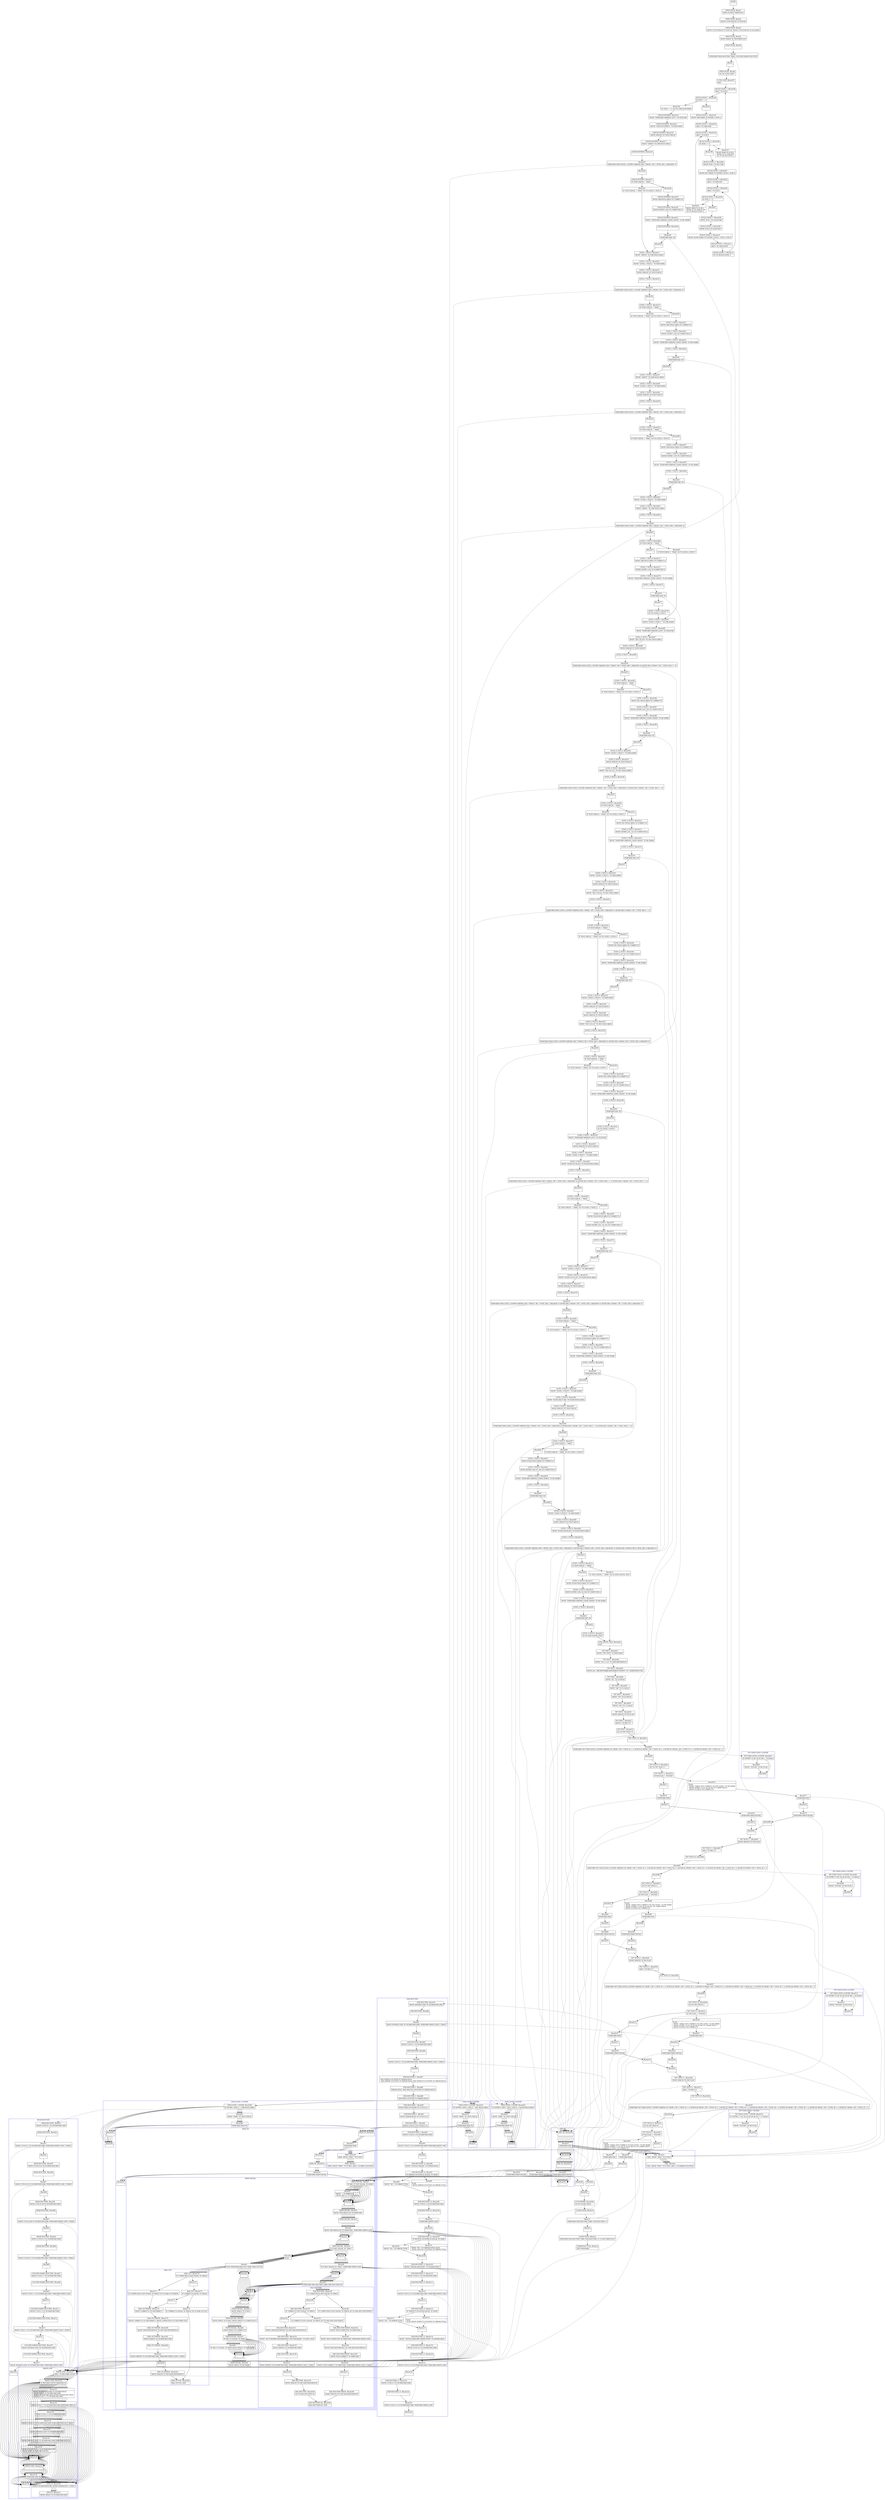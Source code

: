 digraph Cfg {
compound=true;
node [
shape = "record"
]

edge [
arrowtail = "empty"
]
Block0 [
label = "{START|}"
]
Block1 [
label = "{OPEN-FILES. Block1|    OPEN     OUTPUT PRINT-FILE\l}"
]
Block2 [
label = "{OPEN-FILES. Block2|    MOVE CCVS-PGM-ID TO TEST-ID\l}"
]
Block3 [
label = "{OPEN-FILES. Block3|    MOVE CCVS-PGM-ID TO TEST-ID. MOVE CCVS-PGM-ID TO ID-AGAIN\l}"
]
Block4 [
label = "{OPEN-FILES. Block4|    MOVE    SPACE TO TEST-RESULTS\l}"
]
Block5 [
label = "{OPEN-FILES. Block5|}"
]
Block6 [
label = "{Block6|    PERFORM  HEAD-ROUTINE THRU COLUMN-NAMES-ROUTINE\l}"
]
subgraph cluster_1{
color = blue;
label = "HEAD-ROUTINE";
Block51 [
label = "{HEAD-ROUTINE. Block51|    MOVE CCVS-H-1  TO DUMMY-RECORD\l}"
]
Block52 [
label = "{HEAD-ROUTINE. Block52|}"
]
Block53 [
label = "{Block53|    MOVE CCVS-H-1  TO DUMMY-RECORD. PERFORM WRITE-LINE 2 TIMES\l}"
]
subgraph cluster_7{
color = blue;
label = "WRITE-LINE";
Block127 [
label = "{WRITE-LINE. Block127|    ADD 1 TO RECORD-COUNT\l}"
]
Block128 [
label = "{WRITE-LINE. Block128|    IF RECORD-COUNT GREATER 50\l}"
]
Block129 [
label = "{Block129|        MOVE DUMMY-RECORD TO DUMMY-HOLD\l        MOVE SPACE TO DUMMY-RECORD\l        WRITE DUMMY-RECORD AFTER ADVANCING PAGE\l        MOVE CCVS-C-1 TO DUMMY-RECORD\l}"
]
Block130 [
label = "{Block130|        MOVE CCVS-C-1 TO DUMMY-RECORD PERFORM WRT-LN\l}"
]
subgraph cluster_21{
color = blue;
label = "WRT-LN";
Block140 [
label = "{WRT-LN. Block140|    WRITE    DUMMY-RECORD AFTER ADVANCING 1 LINES\l}"
]
Block141 [
label = "{WRT-LN. Block141|    MOVE SPACE TO DUMMY-RECORD\l}"
]
Block140 -> Block141

}
Block130 -> Block140 [style=dashed]

Block131 [
label = "{Block131|        MOVE CCVS-C-2 TO DUMMY-RECORD\l}"
]
Block132 [
label = "{Block132|        MOVE CCVS-C-2 TO DUMMY-RECORD PERFORM WRT-LN 2 TIMES\l}"
]
subgraph cluster_22{
color = blue;
label = "WRT-LN";
Block140 [
label = "{WRT-LN. Block140|    WRITE    DUMMY-RECORD AFTER ADVANCING 1 LINES\l}"
]
Block141 [
label = "{WRT-LN. Block141|    MOVE SPACE TO DUMMY-RECORD\l}"
]
Block140 -> Block141

}
Block132 -> Block140 [style=dashed]

Block133 [
label = "{Block133|        MOVE HYPHEN-LINE TO DUMMY-RECORD\l}"
]
Block134 [
label = "{Block134|        MOVE HYPHEN-LINE TO DUMMY-RECORD PERFORM WRT-LN\l}"
]
subgraph cluster_23{
color = blue;
label = "WRT-LN";
Block140 [
label = "{WRT-LN. Block140|    WRITE    DUMMY-RECORD AFTER ADVANCING 1 LINES\l}"
]
Block141 [
label = "{WRT-LN. Block141|    MOVE SPACE TO DUMMY-RECORD\l}"
]
Block140 -> Block141

}
Block134 -> Block140 [style=dashed]

Block135 [
label = "{Block135|        MOVE DUMMY-HOLD TO DUMMY-RECORD\l        MOVE ZERO TO RECORD-COUNT\l}"
]
Block136 [
label = "{Block136|}"
]
Block137 [
label = "{WRITE-LINE. Block137|}"
]
Block138 [
label = "{Block138|    PERFORM WRT-LN\l}"
]
subgraph cluster_24{
color = blue;
label = "WRT-LN";
Block140 [
label = "{WRT-LN. Block140|    WRITE    DUMMY-RECORD AFTER ADVANCING 1 LINES\l}"
]
Block141 [
label = "{WRT-LN. Block141|    MOVE SPACE TO DUMMY-RECORD\l}"
]
Block140 -> Block141

}
Block138 -> Block140 [style=dashed]

Block139 [
label = "{Block139|}"
]
Block127 -> Block128
Block128 -> Block129
Block128 -> Block136
Block129 -> Block130
Block130 -> Block131
Block131 -> Block132
Block132 -> Block133
Block133 -> Block134
Block134 -> Block135
Block135 -> Block136
Block136 -> Block137
Block137 -> Block138
Block138 -> Block139

}
Block53 -> Block127 [style=dashed]

Block54 [
label = "{Block54|}"
]
Block55 [
label = "{HEAD-ROUTINE. Block55|    MOVE CCVS-H-2A TO DUMMY-RECORD\l}"
]
Block56 [
label = "{HEAD-ROUTINE. Block56|}"
]
Block57 [
label = "{Block57|    MOVE CCVS-H-2A TO DUMMY-RECORD. PERFORM WRITE-LINE 2 TIMES\l}"
]
subgraph cluster_8{
color = blue;
label = "WRITE-LINE";
Block127 [
label = "{WRITE-LINE. Block127|    ADD 1 TO RECORD-COUNT\l}"
]
Block128 [
label = "{WRITE-LINE. Block128|    IF RECORD-COUNT GREATER 50\l}"
]
Block129 [
label = "{Block129|        MOVE DUMMY-RECORD TO DUMMY-HOLD\l        MOVE SPACE TO DUMMY-RECORD\l        WRITE DUMMY-RECORD AFTER ADVANCING PAGE\l        MOVE CCVS-C-1 TO DUMMY-RECORD\l}"
]
Block130 [
label = "{Block130|        MOVE CCVS-C-1 TO DUMMY-RECORD PERFORM WRT-LN\l}"
]
Block130 -> Block140 [style=dashed]

Block131 [
label = "{Block131|        MOVE CCVS-C-2 TO DUMMY-RECORD\l}"
]
Block132 [
label = "{Block132|        MOVE CCVS-C-2 TO DUMMY-RECORD PERFORM WRT-LN 2 TIMES\l}"
]
Block132 -> Block140 [style=dashed]

Block133 [
label = "{Block133|        MOVE HYPHEN-LINE TO DUMMY-RECORD\l}"
]
Block134 [
label = "{Block134|        MOVE HYPHEN-LINE TO DUMMY-RECORD PERFORM WRT-LN\l}"
]
Block134 -> Block140 [style=dashed]

Block135 [
label = "{Block135|        MOVE DUMMY-HOLD TO DUMMY-RECORD\l        MOVE ZERO TO RECORD-COUNT\l}"
]
Block136 [
label = "{Block136|}"
]
Block137 [
label = "{WRITE-LINE. Block137|}"
]
Block138 [
label = "{Block138|    PERFORM WRT-LN\l}"
]
Block138 -> Block140 [style=dashed]

Block139 [
label = "{Block139|}"
]
Block127 -> Block128
Block128 -> Block129
Block128 -> Block136
Block129 -> Block130
Block130 -> Block131
Block131 -> Block132
Block132 -> Block133
Block133 -> Block134
Block134 -> Block135
Block135 -> Block136
Block136 -> Block137
Block137 -> Block138
Block138 -> Block139

}
Block57 -> Block127 [style=dashed]

Block58 [
label = "{Block58|}"
]
Block59 [
label = "{HEAD-ROUTINE. Block59|    MOVE CCVS-H-2B TO DUMMY-RECORD\l}"
]
Block60 [
label = "{HEAD-ROUTINE. Block60|}"
]
Block61 [
label = "{Block61|    MOVE CCVS-H-2B TO DUMMY-RECORD. PERFORM WRITE-LINE 3 TIMES\l}"
]
subgraph cluster_9{
color = blue;
label = "WRITE-LINE";
Block127 [
label = "{WRITE-LINE. Block127|    ADD 1 TO RECORD-COUNT\l}"
]
Block128 [
label = "{WRITE-LINE. Block128|    IF RECORD-COUNT GREATER 50\l}"
]
Block129 [
label = "{Block129|        MOVE DUMMY-RECORD TO DUMMY-HOLD\l        MOVE SPACE TO DUMMY-RECORD\l        WRITE DUMMY-RECORD AFTER ADVANCING PAGE\l        MOVE CCVS-C-1 TO DUMMY-RECORD\l}"
]
Block130 [
label = "{Block130|        MOVE CCVS-C-1 TO DUMMY-RECORD PERFORM WRT-LN\l}"
]
Block130 -> Block140 [style=dashed]

Block131 [
label = "{Block131|        MOVE CCVS-C-2 TO DUMMY-RECORD\l}"
]
Block132 [
label = "{Block132|        MOVE CCVS-C-2 TO DUMMY-RECORD PERFORM WRT-LN 2 TIMES\l}"
]
Block132 -> Block140 [style=dashed]

Block133 [
label = "{Block133|        MOVE HYPHEN-LINE TO DUMMY-RECORD\l}"
]
Block134 [
label = "{Block134|        MOVE HYPHEN-LINE TO DUMMY-RECORD PERFORM WRT-LN\l}"
]
Block134 -> Block140 [style=dashed]

Block135 [
label = "{Block135|        MOVE DUMMY-HOLD TO DUMMY-RECORD\l        MOVE ZERO TO RECORD-COUNT\l}"
]
Block136 [
label = "{Block136|}"
]
Block137 [
label = "{WRITE-LINE. Block137|}"
]
Block138 [
label = "{Block138|    PERFORM WRT-LN\l}"
]
Block138 -> Block140 [style=dashed]

Block139 [
label = "{Block139|}"
]
Block127 -> Block128
Block128 -> Block129
Block128 -> Block136
Block129 -> Block130
Block130 -> Block131
Block131 -> Block132
Block132 -> Block133
Block133 -> Block134
Block134 -> Block135
Block135 -> Block136
Block136 -> Block137
Block137 -> Block138
Block138 -> Block139

}
Block61 -> Block127 [style=dashed]

Block62 [
label = "{Block62|}"
]
Block63 [
label = "{HEAD-ROUTINE. Block63|    MOVE CCVS-H-3  TO DUMMY-RECORD\l}"
]
Block64 [
label = "{HEAD-ROUTINE. Block64|}"
]
Block65 [
label = "{Block65|    MOVE CCVS-H-3  TO DUMMY-RECORD. PERFORM WRITE-LINE 3 TIMES\l}"
]
subgraph cluster_10{
color = blue;
label = "WRITE-LINE";
Block127 [
label = "{WRITE-LINE. Block127|    ADD 1 TO RECORD-COUNT\l}"
]
Block128 [
label = "{WRITE-LINE. Block128|    IF RECORD-COUNT GREATER 50\l}"
]
Block129 [
label = "{Block129|        MOVE DUMMY-RECORD TO DUMMY-HOLD\l        MOVE SPACE TO DUMMY-RECORD\l        WRITE DUMMY-RECORD AFTER ADVANCING PAGE\l        MOVE CCVS-C-1 TO DUMMY-RECORD\l}"
]
Block130 [
label = "{Block130|        MOVE CCVS-C-1 TO DUMMY-RECORD PERFORM WRT-LN\l}"
]
Block130 -> Block140 [style=dashed]

Block131 [
label = "{Block131|        MOVE CCVS-C-2 TO DUMMY-RECORD\l}"
]
Block132 [
label = "{Block132|        MOVE CCVS-C-2 TO DUMMY-RECORD PERFORM WRT-LN 2 TIMES\l}"
]
Block132 -> Block140 [style=dashed]

Block133 [
label = "{Block133|        MOVE HYPHEN-LINE TO DUMMY-RECORD\l}"
]
Block134 [
label = "{Block134|        MOVE HYPHEN-LINE TO DUMMY-RECORD PERFORM WRT-LN\l}"
]
Block134 -> Block140 [style=dashed]

Block135 [
label = "{Block135|        MOVE DUMMY-HOLD TO DUMMY-RECORD\l        MOVE ZERO TO RECORD-COUNT\l}"
]
Block136 [
label = "{Block136|}"
]
Block137 [
label = "{WRITE-LINE. Block137|}"
]
Block138 [
label = "{Block138|    PERFORM WRT-LN\l}"
]
Block138 -> Block140 [style=dashed]

Block139 [
label = "{Block139|}"
]
Block127 -> Block128
Block128 -> Block129
Block128 -> Block136
Block129 -> Block130
Block130 -> Block131
Block131 -> Block132
Block132 -> Block133
Block133 -> Block134
Block134 -> Block135
Block135 -> Block136
Block136 -> Block137
Block137 -> Block138
Block138 -> Block139

}
Block65 -> Block127 [style=dashed]

Block66 [
label = "{Block66|}"
]
Block67 [
label = "{COLUMN-NAMES-ROUTINE. Block67|    MOVE CCVS-C-1 TO DUMMY-RECORD\l}"
]
Block68 [
label = "{COLUMN-NAMES-ROUTINE. Block68|}"
]
Block69 [
label = "{Block69|    MOVE CCVS-C-1 TO DUMMY-RECORD. PERFORM WRITE-LINE\l}"
]
subgraph cluster_11{
color = blue;
label = "WRITE-LINE";
Block127 [
label = "{WRITE-LINE. Block127|    ADD 1 TO RECORD-COUNT\l}"
]
Block128 [
label = "{WRITE-LINE. Block128|    IF RECORD-COUNT GREATER 50\l}"
]
Block129 [
label = "{Block129|        MOVE DUMMY-RECORD TO DUMMY-HOLD\l        MOVE SPACE TO DUMMY-RECORD\l        WRITE DUMMY-RECORD AFTER ADVANCING PAGE\l        MOVE CCVS-C-1 TO DUMMY-RECORD\l}"
]
Block130 [
label = "{Block130|        MOVE CCVS-C-1 TO DUMMY-RECORD PERFORM WRT-LN\l}"
]
Block130 -> Block140 [style=dashed]

Block131 [
label = "{Block131|        MOVE CCVS-C-2 TO DUMMY-RECORD\l}"
]
Block132 [
label = "{Block132|        MOVE CCVS-C-2 TO DUMMY-RECORD PERFORM WRT-LN 2 TIMES\l}"
]
Block132 -> Block140 [style=dashed]

Block133 [
label = "{Block133|        MOVE HYPHEN-LINE TO DUMMY-RECORD\l}"
]
Block134 [
label = "{Block134|        MOVE HYPHEN-LINE TO DUMMY-RECORD PERFORM WRT-LN\l}"
]
Block134 -> Block140 [style=dashed]

Block135 [
label = "{Block135|        MOVE DUMMY-HOLD TO DUMMY-RECORD\l        MOVE ZERO TO RECORD-COUNT\l}"
]
Block136 [
label = "{Block136|}"
]
Block137 [
label = "{WRITE-LINE. Block137|}"
]
Block138 [
label = "{Block138|    PERFORM WRT-LN\l}"
]
Block138 -> Block140 [style=dashed]

Block139 [
label = "{Block139|}"
]
Block127 -> Block128
Block128 -> Block129
Block128 -> Block136
Block129 -> Block130
Block130 -> Block131
Block131 -> Block132
Block132 -> Block133
Block133 -> Block134
Block134 -> Block135
Block135 -> Block136
Block136 -> Block137
Block137 -> Block138
Block138 -> Block139

}
Block69 -> Block127 [style=dashed]

Block70 [
label = "{Block70|}"
]
Block71 [
label = "{COLUMN-NAMES-ROUTINE. Block71|    MOVE CCVS-C-2 TO DUMMY-RECORD\l}"
]
Block72 [
label = "{COLUMN-NAMES-ROUTINE. Block72|}"
]
Block73 [
label = "{Block73|    MOVE CCVS-C-2 TO DUMMY-RECORD. PERFORM WRITE-LINE 2 TIMES\l}"
]
subgraph cluster_12{
color = blue;
label = "WRITE-LINE";
Block127 [
label = "{WRITE-LINE. Block127|    ADD 1 TO RECORD-COUNT\l}"
]
Block128 [
label = "{WRITE-LINE. Block128|    IF RECORD-COUNT GREATER 50\l}"
]
Block129 [
label = "{Block129|        MOVE DUMMY-RECORD TO DUMMY-HOLD\l        MOVE SPACE TO DUMMY-RECORD\l        WRITE DUMMY-RECORD AFTER ADVANCING PAGE\l        MOVE CCVS-C-1 TO DUMMY-RECORD\l}"
]
Block130 [
label = "{Block130|        MOVE CCVS-C-1 TO DUMMY-RECORD PERFORM WRT-LN\l}"
]
Block130 -> Block140 [style=dashed]

Block131 [
label = "{Block131|        MOVE CCVS-C-2 TO DUMMY-RECORD\l}"
]
Block132 [
label = "{Block132|        MOVE CCVS-C-2 TO DUMMY-RECORD PERFORM WRT-LN 2 TIMES\l}"
]
Block132 -> Block140 [style=dashed]

Block133 [
label = "{Block133|        MOVE HYPHEN-LINE TO DUMMY-RECORD\l}"
]
Block134 [
label = "{Block134|        MOVE HYPHEN-LINE TO DUMMY-RECORD PERFORM WRT-LN\l}"
]
Block134 -> Block140 [style=dashed]

Block135 [
label = "{Block135|        MOVE DUMMY-HOLD TO DUMMY-RECORD\l        MOVE ZERO TO RECORD-COUNT\l}"
]
Block136 [
label = "{Block136|}"
]
Block137 [
label = "{WRITE-LINE. Block137|}"
]
Block138 [
label = "{Block138|    PERFORM WRT-LN\l}"
]
Block138 -> Block140 [style=dashed]

Block139 [
label = "{Block139|}"
]
Block127 -> Block128
Block128 -> Block129
Block128 -> Block136
Block129 -> Block130
Block130 -> Block131
Block131 -> Block132
Block132 -> Block133
Block133 -> Block134
Block134 -> Block135
Block135 -> Block136
Block136 -> Block137
Block137 -> Block138
Block138 -> Block139

}
Block73 -> Block127 [style=dashed]

Block74 [
label = "{Block74|}"
]
Block75 [
label = "{COLUMN-NAMES-ROUTINE. Block75|    MOVE HYPHEN-LINE TO DUMMY-RECORD\l}"
]
Block76 [
label = "{COLUMN-NAMES-ROUTINE. Block76|}"
]
Block77 [
label = "{Block77|    MOVE HYPHEN-LINE TO DUMMY-RECORD. PERFORM WRITE-LINE\l}"
]
subgraph cluster_13{
color = blue;
label = "WRITE-LINE";
Block127 [
label = "{WRITE-LINE. Block127|    ADD 1 TO RECORD-COUNT\l}"
]
Block128 [
label = "{WRITE-LINE. Block128|    IF RECORD-COUNT GREATER 50\l}"
]
Block129 [
label = "{Block129|        MOVE DUMMY-RECORD TO DUMMY-HOLD\l        MOVE SPACE TO DUMMY-RECORD\l        WRITE DUMMY-RECORD AFTER ADVANCING PAGE\l        MOVE CCVS-C-1 TO DUMMY-RECORD\l}"
]
Block130 [
label = "{Block130|        MOVE CCVS-C-1 TO DUMMY-RECORD PERFORM WRT-LN\l}"
]
Block130 -> Block140 [style=dashed]

Block131 [
label = "{Block131|        MOVE CCVS-C-2 TO DUMMY-RECORD\l}"
]
Block132 [
label = "{Block132|        MOVE CCVS-C-2 TO DUMMY-RECORD PERFORM WRT-LN 2 TIMES\l}"
]
Block132 -> Block140 [style=dashed]

Block133 [
label = "{Block133|        MOVE HYPHEN-LINE TO DUMMY-RECORD\l}"
]
Block134 [
label = "{Block134|        MOVE HYPHEN-LINE TO DUMMY-RECORD PERFORM WRT-LN\l}"
]
Block134 -> Block140 [style=dashed]

Block135 [
label = "{Block135|        MOVE DUMMY-HOLD TO DUMMY-RECORD\l        MOVE ZERO TO RECORD-COUNT\l}"
]
Block136 [
label = "{Block136|}"
]
Block137 [
label = "{WRITE-LINE. Block137|}"
]
Block138 [
label = "{Block138|    PERFORM WRT-LN\l}"
]
Block138 -> Block140 [style=dashed]

Block139 [
label = "{Block139|}"
]
Block127 -> Block128
Block128 -> Block129
Block128 -> Block136
Block129 -> Block130
Block130 -> Block131
Block131 -> Block132
Block132 -> Block133
Block133 -> Block134
Block134 -> Block135
Block135 -> Block136
Block136 -> Block137
Block137 -> Block138
Block138 -> Block139

}
Block77 -> Block127 [style=dashed]

Block78 [
label = "{Block78|}"
]
Block51 -> Block52
Block52 -> Block53
Block53 -> Block54
Block54 -> Block55
Block55 -> Block56
Block56 -> Block57
Block57 -> Block58
Block58 -> Block59
Block59 -> Block60
Block60 -> Block61
Block61 -> Block62
Block62 -> Block63
Block63 -> Block64
Block64 -> Block65
Block65 -> Block66
Block66 -> Block67
Block67 -> Block68
Block68 -> Block69
Block69 -> Block70
Block70 -> Block71
Block71 -> Block72
Block72 -> Block73
Block73 -> Block74
Block74 -> Block75
Block75 -> Block76
Block76 -> Block77
Block77 -> Block78

}
Block6 -> Block51 [style=dashed]

Block7 [
label = "{Block7|}"
]
Block8 [
label = "{OPEN-FILES. Block8|    GO TO CCVS1-EXIT\l}"
]
Block187 [
label = "{CCVS1-EXIT. Block187|    EXIT\l}"
]
Block188 [
label = "{BUILD-LEVEL-1. Block188|    ADD 1 TO SUB-1\l}"
]
Block189 [
label = "{BUILD-LEVEL-1. Block189|    IF SUB-1 = 11\l}"
]
Block190 [
label = "{Block190|    IF SUB-1 = 11 GO TO CHECK-ENTRIES\l}"
]
Block214 [
label = "{CHECK-ENTRIES. Block214|    MOVE \"PERFORM VARYING LEV1\" TO FEATURE\l}"
]
Block215 [
label = "{CHECK-ENTRIES. Block215|    MOVE \"CHECK-ENTRIES       \" TO PAR-NAME\l}"
]
Block216 [
label = "{CHECK-ENTRIES. Block216|    MOVE SPACES TO TEST-CHECK\l}"
]
Block217 [
label = "{CHECK-ENTRIES. Block217|    MOVE \"GRP05\" TO GRP-HOLD-AREA\l}"
]
Block218 [
label = "{CHECK-ENTRIES. Block218|}"
]
Block219 [
label = "{Block219|    PERFORM FIND-LEVEL-1-ENTRY VARYING IDX-1 FROM 1 BY 1          UNTIL IDX-1 GREATER 10\l}"
]
subgraph cluster_30{
color = blue;
label = "FIND-LEVEL-1-ENTRY";
Block280 [
label = "{FIND-LEVEL-1-ENTRY. Block280|    IF ENTRY-1 (IDX-1) = GRP-HOLD-AREA\l}"
]
Block281 [
label = "{Block281|        MOVE \"PASS\" TO TEST-CHECK\l}"
]
Block282 [
label = "{Block282|        PERFORM PASS-TH\l}"
]
subgraph cluster_38{
color = blue;
label = "PASS-TH";
Block430 [
label = "{PASS-TH. Block430|}"
]
Block431 [
label = "{Block431|    PERFORM PASS\l}"
]
subgraph cluster_57{
color = blue;
label = "PASS";
Block20 [
label = "{PASS. Block20|PASS.  MOVE \"PASS \" TO P-OR-F\l}"
]
Block21 [
label = "{PASS. Block21|PASS.  MOVE \"PASS \" TO P-OR-F.  ADD 1 TO PASS-COUNTER\l}"
]
Block20 -> Block21

}
Block431 -> Block20 [style=dashed]

Block432 [
label = "{Block432|}"
]
Block433 [
label = "{PASS-TH. Block433|}"
]
Block434 [
label = "{Block434|    PERFORM PRINT-DETAIL\l}"
]
subgraph cluster_58{
color = blue;
label = "PRINT-DETAIL";
Block27 [
label = "{PRINT-DETAIL. Block27|    IF REC-CT NOT EQUAL TO ZERO\l}"
]
Block28 [
label = "{Block28|            MOVE \".\" TO PARDOT-X\l            MOVE REC-CT TO DOTVALUE\l}"
]
Block29 [
label = "{Block29|}"
]
Block30 [
label = "{PRINT-DETAIL. Block30|    MOVE     TEST-RESULTS TO PRINT-REC\l}"
]
Block31 [
label = "{PRINT-DETAIL. Block31|}"
]
Block32 [
label = "{Block32|    MOVE     TEST-RESULTS TO PRINT-REC. PERFORM WRITE-LINE\l}"
]
subgraph cluster_3{
color = blue;
label = "WRITE-LINE";
Block127 [
label = "{WRITE-LINE. Block127|    ADD 1 TO RECORD-COUNT\l}"
]
Block128 [
label = "{WRITE-LINE. Block128|    IF RECORD-COUNT GREATER 50\l}"
]
Block129 [
label = "{Block129|        MOVE DUMMY-RECORD TO DUMMY-HOLD\l        MOVE SPACE TO DUMMY-RECORD\l        WRITE DUMMY-RECORD AFTER ADVANCING PAGE\l        MOVE CCVS-C-1 TO DUMMY-RECORD\l}"
]
Block130 [
label = "{Block130|        MOVE CCVS-C-1 TO DUMMY-RECORD PERFORM WRT-LN\l}"
]
Block130 -> Block140 [style=dashed]

Block131 [
label = "{Block131|        MOVE CCVS-C-2 TO DUMMY-RECORD\l}"
]
Block132 [
label = "{Block132|        MOVE CCVS-C-2 TO DUMMY-RECORD PERFORM WRT-LN 2 TIMES\l}"
]
Block132 -> Block140 [style=dashed]

Block133 [
label = "{Block133|        MOVE HYPHEN-LINE TO DUMMY-RECORD\l}"
]
Block134 [
label = "{Block134|        MOVE HYPHEN-LINE TO DUMMY-RECORD PERFORM WRT-LN\l}"
]
Block134 -> Block140 [style=dashed]

Block135 [
label = "{Block135|        MOVE DUMMY-HOLD TO DUMMY-RECORD\l        MOVE ZERO TO RECORD-COUNT\l}"
]
Block136 [
label = "{Block136|}"
]
Block137 [
label = "{WRITE-LINE. Block137|}"
]
Block138 [
label = "{Block138|    PERFORM WRT-LN\l}"
]
Block138 -> Block140 [style=dashed]

Block139 [
label = "{Block139|}"
]
Block127 -> Block128
Block128 -> Block129
Block128 -> Block136
Block129 -> Block130
Block130 -> Block131
Block131 -> Block132
Block132 -> Block133
Block133 -> Block134
Block134 -> Block135
Block135 -> Block136
Block136 -> Block137
Block137 -> Block138
Block138 -> Block139

}
Block32 -> Block127 [style=dashed]

Block33 [
label = "{Block33|}"
]
Block34 [
label = "{PRINT-DETAIL. Block34|    IF P-OR-F EQUAL TO \"FAIL*\"\l}"
]
Block35 [
label = "{Block35|}"
]
Block36 [
label = "{Block36|    IF P-OR-F EQUAL TO \"FAIL*\"  PERFORM WRITE-LINE\l}"
]
subgraph cluster_4{
color = blue;
label = "WRITE-LINE";
Block127 [
label = "{WRITE-LINE. Block127|    ADD 1 TO RECORD-COUNT\l}"
]
Block128 [
label = "{WRITE-LINE. Block128|    IF RECORD-COUNT GREATER 50\l}"
]
Block129 [
label = "{Block129|        MOVE DUMMY-RECORD TO DUMMY-HOLD\l        MOVE SPACE TO DUMMY-RECORD\l        WRITE DUMMY-RECORD AFTER ADVANCING PAGE\l        MOVE CCVS-C-1 TO DUMMY-RECORD\l}"
]
Block130 [
label = "{Block130|        MOVE CCVS-C-1 TO DUMMY-RECORD PERFORM WRT-LN\l}"
]
Block130 -> Block140 [style=dashed]

Block131 [
label = "{Block131|        MOVE CCVS-C-2 TO DUMMY-RECORD\l}"
]
Block132 [
label = "{Block132|        MOVE CCVS-C-2 TO DUMMY-RECORD PERFORM WRT-LN 2 TIMES\l}"
]
Block132 -> Block140 [style=dashed]

Block133 [
label = "{Block133|        MOVE HYPHEN-LINE TO DUMMY-RECORD\l}"
]
Block134 [
label = "{Block134|        MOVE HYPHEN-LINE TO DUMMY-RECORD PERFORM WRT-LN\l}"
]
Block134 -> Block140 [style=dashed]

Block135 [
label = "{Block135|        MOVE DUMMY-HOLD TO DUMMY-RECORD\l        MOVE ZERO TO RECORD-COUNT\l}"
]
Block136 [
label = "{Block136|}"
]
Block137 [
label = "{WRITE-LINE. Block137|}"
]
Block138 [
label = "{Block138|    PERFORM WRT-LN\l}"
]
Block138 -> Block140 [style=dashed]

Block139 [
label = "{Block139|}"
]
Block127 -> Block128
Block128 -> Block129
Block128 -> Block136
Block129 -> Block130
Block130 -> Block131
Block131 -> Block132
Block132 -> Block133
Block133 -> Block134
Block134 -> Block135
Block135 -> Block136
Block136 -> Block137
Block137 -> Block138
Block138 -> Block139

}
Block36 -> Block127 [style=dashed]

Block37 [
label = "{Block37|}"
]
Block38 [
label = "{Block38|       PERFORM FAIL-ROUTINE THRU FAIL-ROUTINE-EX\l}"
]
subgraph cluster_5{
color = blue;
label = "FAIL-ROUTINE";
Block145 [
label = "{FAIL-ROUTINE. Block145|    IF   COMPUTED-X NOT EQUAL TO SPACE\l}"
]
Block146 [
label = "{Block146|    IF   COMPUTED-X NOT EQUAL TO SPACE GO TO FAIL-ROUTINE-WRITE\l}"
]
Block162 [
label = "{FAIL-ROUTINE-WRITE. Block162|    MOVE   TEST-COMPUTED TO PRINT-REC\l}"
]
Block163 [
label = "{Block163|    MOVE   TEST-COMPUTED TO PRINT-REC PERFORM WRITE-LINE\l}"
]
subgraph cluster_27{
color = blue;
label = "WRITE-LINE";
Block127 [
label = "{WRITE-LINE. Block127|    ADD 1 TO RECORD-COUNT\l}"
]
Block128 [
label = "{WRITE-LINE. Block128|    IF RECORD-COUNT GREATER 50\l}"
]
Block129 [
label = "{Block129|        MOVE DUMMY-RECORD TO DUMMY-HOLD\l        MOVE SPACE TO DUMMY-RECORD\l        WRITE DUMMY-RECORD AFTER ADVANCING PAGE\l        MOVE CCVS-C-1 TO DUMMY-RECORD\l}"
]
Block130 [
label = "{Block130|        MOVE CCVS-C-1 TO DUMMY-RECORD PERFORM WRT-LN\l}"
]
Block130 -> Block140 [style=dashed]

Block131 [
label = "{Block131|        MOVE CCVS-C-2 TO DUMMY-RECORD\l}"
]
Block132 [
label = "{Block132|        MOVE CCVS-C-2 TO DUMMY-RECORD PERFORM WRT-LN 2 TIMES\l}"
]
Block132 -> Block140 [style=dashed]

Block133 [
label = "{Block133|        MOVE HYPHEN-LINE TO DUMMY-RECORD\l}"
]
Block134 [
label = "{Block134|        MOVE HYPHEN-LINE TO DUMMY-RECORD PERFORM WRT-LN\l}"
]
Block134 -> Block140 [style=dashed]

Block135 [
label = "{Block135|        MOVE DUMMY-HOLD TO DUMMY-RECORD\l        MOVE ZERO TO RECORD-COUNT\l}"
]
Block136 [
label = "{Block136|}"
]
Block137 [
label = "{WRITE-LINE. Block137|}"
]
Block138 [
label = "{Block138|    PERFORM WRT-LN\l}"
]
Block138 -> Block140 [style=dashed]

Block139 [
label = "{Block139|}"
]
Block127 -> Block128
Block128 -> Block129
Block128 -> Block136
Block129 -> Block130
Block130 -> Block131
Block131 -> Block132
Block132 -> Block133
Block133 -> Block134
Block134 -> Block135
Block135 -> Block136
Block136 -> Block137
Block137 -> Block138
Block138 -> Block139

}
Block163 -> Block127 [style=dashed]

Block164 [
label = "{Block164|    MOVE   ANSI-REFERENCE TO COR-ANSI-REFERENCE\l}"
]
Block165 [
label = "{FAIL-ROUTINE-WRITE. Block165|    MOVE   TEST-CORRECT TO PRINT-REC\l}"
]
Block166 [
label = "{Block166|    MOVE   TEST-CORRECT TO PRINT-REC PERFORM WRITE-LINE 2 TIMES\l}"
]
subgraph cluster_28{
color = blue;
label = "WRITE-LINE";
Block127 [
label = "{WRITE-LINE. Block127|    ADD 1 TO RECORD-COUNT\l}"
]
Block128 [
label = "{WRITE-LINE. Block128|    IF RECORD-COUNT GREATER 50\l}"
]
Block129 [
label = "{Block129|        MOVE DUMMY-RECORD TO DUMMY-HOLD\l        MOVE SPACE TO DUMMY-RECORD\l        WRITE DUMMY-RECORD AFTER ADVANCING PAGE\l        MOVE CCVS-C-1 TO DUMMY-RECORD\l}"
]
Block130 [
label = "{Block130|        MOVE CCVS-C-1 TO DUMMY-RECORD PERFORM WRT-LN\l}"
]
Block130 -> Block140 [style=dashed]

Block131 [
label = "{Block131|        MOVE CCVS-C-2 TO DUMMY-RECORD\l}"
]
Block132 [
label = "{Block132|        MOVE CCVS-C-2 TO DUMMY-RECORD PERFORM WRT-LN 2 TIMES\l}"
]
Block132 -> Block140 [style=dashed]

Block133 [
label = "{Block133|        MOVE HYPHEN-LINE TO DUMMY-RECORD\l}"
]
Block134 [
label = "{Block134|        MOVE HYPHEN-LINE TO DUMMY-RECORD PERFORM WRT-LN\l}"
]
Block134 -> Block140 [style=dashed]

Block135 [
label = "{Block135|        MOVE DUMMY-HOLD TO DUMMY-RECORD\l        MOVE ZERO TO RECORD-COUNT\l}"
]
Block136 [
label = "{Block136|}"
]
Block137 [
label = "{WRITE-LINE. Block137|}"
]
Block138 [
label = "{Block138|    PERFORM WRT-LN\l}"
]
Block138 -> Block140 [style=dashed]

Block139 [
label = "{Block139|}"
]
Block127 -> Block128
Block128 -> Block129
Block128 -> Block136
Block129 -> Block130
Block130 -> Block131
Block131 -> Block132
Block132 -> Block133
Block133 -> Block134
Block134 -> Block135
Block135 -> Block136
Block136 -> Block137
Block137 -> Block138
Block138 -> Block139

}
Block166 -> Block127 [style=dashed]

Block167 [
label = "{Block167|}"
]
Block168 [
label = "{FAIL-ROUTINE-WRITE. Block168|    MOVE   SPACES TO COR-ANSI-REFERENCE\l}"
]
Block169 [
label = "{FAIL-ROUTINE-EX. Block169|FAIL-ROUTINE-EX. EXIT\l}"
]
Block148 [
label = "{Block148|}"
]
Block149 [
label = "{FAIL-ROUTINE. Block149|    IF     CORRECT-X NOT EQUAL TO SPACE\l}"
]
Block150 [
label = "{Block150|    IF     CORRECT-X NOT EQUAL TO SPACE GO TO FAIL-ROUTINE-WRITE\l}"
]
Block152 [
label = "{Block152|}"
]
Block153 [
label = "{FAIL-ROUTINE. Block153|    MOVE   ANSI-REFERENCE TO INF-ANSI-REFERENCE\l}"
]
Block154 [
label = "{FAIL-ROUTINE. Block154|    MOVE  \"NO FURTHER INFORMATION, SEE PROGRAM.\" TO INFO-TEXT\l}"
]
Block155 [
label = "{FAIL-ROUTINE. Block155|    MOVE   XXINFO TO DUMMY-RECORD\l}"
]
Block156 [
label = "{FAIL-ROUTINE. Block156|}"
]
Block157 [
label = "{Block157|    MOVE   XXINFO TO DUMMY-RECORD. PERFORM WRITE-LINE 2 TIMES\l}"
]
subgraph cluster_26{
color = blue;
label = "WRITE-LINE";
Block127 [
label = "{WRITE-LINE. Block127|    ADD 1 TO RECORD-COUNT\l}"
]
Block128 [
label = "{WRITE-LINE. Block128|    IF RECORD-COUNT GREATER 50\l}"
]
Block129 [
label = "{Block129|        MOVE DUMMY-RECORD TO DUMMY-HOLD\l        MOVE SPACE TO DUMMY-RECORD\l        WRITE DUMMY-RECORD AFTER ADVANCING PAGE\l        MOVE CCVS-C-1 TO DUMMY-RECORD\l}"
]
Block130 [
label = "{Block130|        MOVE CCVS-C-1 TO DUMMY-RECORD PERFORM WRT-LN\l}"
]
Block130 -> Block140 [style=dashed]

Block131 [
label = "{Block131|        MOVE CCVS-C-2 TO DUMMY-RECORD\l}"
]
Block132 [
label = "{Block132|        MOVE CCVS-C-2 TO DUMMY-RECORD PERFORM WRT-LN 2 TIMES\l}"
]
Block132 -> Block140 [style=dashed]

Block133 [
label = "{Block133|        MOVE HYPHEN-LINE TO DUMMY-RECORD\l}"
]
Block134 [
label = "{Block134|        MOVE HYPHEN-LINE TO DUMMY-RECORD PERFORM WRT-LN\l}"
]
Block134 -> Block140 [style=dashed]

Block135 [
label = "{Block135|        MOVE DUMMY-HOLD TO DUMMY-RECORD\l        MOVE ZERO TO RECORD-COUNT\l}"
]
Block136 [
label = "{Block136|}"
]
Block137 [
label = "{WRITE-LINE. Block137|}"
]
Block138 [
label = "{Block138|    PERFORM WRT-LN\l}"
]
Block138 -> Block140 [style=dashed]

Block139 [
label = "{Block139|}"
]
Block127 -> Block128
Block128 -> Block129
Block128 -> Block136
Block129 -> Block130
Block130 -> Block131
Block131 -> Block132
Block132 -> Block133
Block133 -> Block134
Block134 -> Block135
Block135 -> Block136
Block136 -> Block137
Block137 -> Block138
Block138 -> Block139

}
Block157 -> Block127 [style=dashed]

Block158 [
label = "{Block158|}"
]
Block159 [
label = "{FAIL-ROUTINE. Block159|    MOVE   SPACES TO INF-ANSI-REFERENCE\l}"
]
Block160 [
label = "{FAIL-ROUTINE. Block160|    GO TO  FAIL-ROUTINE-EX\l}"
]
Block145 -> Block146
Block145 -> Block148
Block146 -> Block162
Block162 -> Block163
Block163 -> Block164
Block164 -> Block165
Block165 -> Block166
Block166 -> Block167
Block167 -> Block168
Block168 -> Block169
Block148 -> Block149
Block149 -> Block150
Block149 -> Block152
Block150 -> Block162
Block152 -> Block153
Block153 -> Block154
Block154 -> Block155
Block155 -> Block156
Block156 -> Block157
Block157 -> Block158
Block158 -> Block159
Block159 -> Block160
Block160 -> Block169

}
Block38 -> Block145 [style=dashed]

Block39 [
label = "{Block39|}"
]
Block43 [
label = "{Block43|}"
]
Block44 [
label = "{PRINT-DETAIL. Block44|    MOVE SPACE TO P-OR-F\l}"
]
Block45 [
label = "{PRINT-DETAIL. Block45|    MOVE SPACE TO P-OR-F. MOVE SPACE TO COMPUTED-X\l}"
]
Block46 [
label = "{PRINT-DETAIL. Block46|    MOVE SPACE TO CORRECT-X\l}"
]
Block47 [
label = "{PRINT-DETAIL. Block47|    IF     REC-CT EQUAL TO ZERO\l}"
]
Block48 [
label = "{Block48|    IF     REC-CT EQUAL TO ZERO  MOVE SPACE TO PAR-NAME\l}"
]
Block49 [
label = "{Block49|}"
]
Block50 [
label = "{PRINT-DETAIL. Block50|    MOVE     SPACE TO RE-MARK\l}"
]
Block40 [
label = "{Block40|         ELSE\l}"
]
Block41 [
label = "{Block41|         ELSE PERFORM BAIL-OUT THRU BAIL-OUT-EX\l}"
]
subgraph cluster_6{
color = blue;
label = "BAIL-OUT";
Block170 [
label = "{BAIL-OUT. Block170|    IF     COMPUTED-A NOT EQUAL TO SPACE\l}"
]
Block171 [
label = "{Block171|    IF     COMPUTED-A NOT EQUAL TO SPACE GO TO BAIL-OUT-WRITE\l}"
]
Block178 [
label = "{BAIL-OUT-WRITE. Block178|    MOVE CORRECT-A TO XXCORRECT\l}"
]
Block179 [
label = "{BAIL-OUT-WRITE. Block179|    MOVE CORRECT-A TO XXCORRECT. MOVE COMPUTED-A TO XXCOMPUTED\l}"
]
Block180 [
label = "{BAIL-OUT-WRITE. Block180|    MOVE   ANSI-REFERENCE TO INF-ANSI-REFERENCE\l}"
]
Block181 [
label = "{BAIL-OUT-WRITE. Block181|    MOVE   XXINFO TO DUMMY-RECORD\l}"
]
Block182 [
label = "{BAIL-OUT-WRITE. Block182|}"
]
Block183 [
label = "{Block183|    MOVE   XXINFO TO DUMMY-RECORD. PERFORM WRITE-LINE 2 TIMES\l}"
]
subgraph cluster_29{
color = blue;
label = "WRITE-LINE";
Block127 [
label = "{WRITE-LINE. Block127|    ADD 1 TO RECORD-COUNT\l}"
]
Block128 [
label = "{WRITE-LINE. Block128|    IF RECORD-COUNT GREATER 50\l}"
]
Block129 [
label = "{Block129|        MOVE DUMMY-RECORD TO DUMMY-HOLD\l        MOVE SPACE TO DUMMY-RECORD\l        WRITE DUMMY-RECORD AFTER ADVANCING PAGE\l        MOVE CCVS-C-1 TO DUMMY-RECORD\l}"
]
Block130 [
label = "{Block130|        MOVE CCVS-C-1 TO DUMMY-RECORD PERFORM WRT-LN\l}"
]
Block130 -> Block140 [style=dashed]

Block131 [
label = "{Block131|        MOVE CCVS-C-2 TO DUMMY-RECORD\l}"
]
Block132 [
label = "{Block132|        MOVE CCVS-C-2 TO DUMMY-RECORD PERFORM WRT-LN 2 TIMES\l}"
]
Block132 -> Block140 [style=dashed]

Block133 [
label = "{Block133|        MOVE HYPHEN-LINE TO DUMMY-RECORD\l}"
]
Block134 [
label = "{Block134|        MOVE HYPHEN-LINE TO DUMMY-RECORD PERFORM WRT-LN\l}"
]
Block134 -> Block140 [style=dashed]

Block135 [
label = "{Block135|        MOVE DUMMY-HOLD TO DUMMY-RECORD\l        MOVE ZERO TO RECORD-COUNT\l}"
]
Block136 [
label = "{Block136|}"
]
Block137 [
label = "{WRITE-LINE. Block137|}"
]
Block138 [
label = "{Block138|    PERFORM WRT-LN\l}"
]
Block138 -> Block140 [style=dashed]

Block139 [
label = "{Block139|}"
]
Block127 -> Block128
Block128 -> Block129
Block128 -> Block136
Block129 -> Block130
Block130 -> Block131
Block131 -> Block132
Block132 -> Block133
Block133 -> Block134
Block134 -> Block135
Block135 -> Block136
Block136 -> Block137
Block137 -> Block138
Block138 -> Block139

}
Block183 -> Block127 [style=dashed]

Block184 [
label = "{Block184|}"
]
Block185 [
label = "{BAIL-OUT-WRITE. Block185|    MOVE   SPACES TO INF-ANSI-REFERENCE\l}"
]
Block186 [
label = "{BAIL-OUT-EX. Block186|BAIL-OUT-EX. EXIT\l}"
]
Block173 [
label = "{Block173|}"
]
Block174 [
label = "{BAIL-OUT. Block174|    IF     CORRECT-A EQUAL TO SPACE\l}"
]
Block175 [
label = "{Block175|    IF     CORRECT-A EQUAL TO SPACE GO TO BAIL-OUT-EX\l}"
]
Block177 [
label = "{Block177|}"
]
Block170 -> Block171
Block170 -> Block173
Block171 -> Block178
Block178 -> Block179
Block179 -> Block180
Block180 -> Block181
Block181 -> Block182
Block182 -> Block183
Block183 -> Block184
Block184 -> Block185
Block185 -> Block186
Block173 -> Block174
Block174 -> Block175
Block174 -> Block177
Block175 -> Block186
Block177 -> Block178

}
Block41 -> Block170 [style=dashed]

Block42 [
label = "{Block42|}"
]
Block27 -> Block28
Block27 -> Block29
Block28 -> Block29
Block29 -> Block30
Block30 -> Block31
Block31 -> Block32
Block32 -> Block33
Block33 -> Block34
Block34 -> Block35
Block34 -> Block40
Block35 -> Block36
Block36 -> Block37
Block37 -> Block38
Block38 -> Block39
Block39 -> Block43
Block43 -> Block44
Block44 -> Block45
Block45 -> Block46
Block46 -> Block47
Block47 -> Block48
Block47 -> Block49
Block48 -> Block49
Block49 -> Block50
Block40 -> Block41
Block41 -> Block42
Block42 -> Block43

}
Block434 -> Block27 [style=dashed]

Block435 [
label = "{Block435|}"
]
Block430 -> Block431
Block431 -> Block432
Block432 -> Block433
Block433 -> Block434
Block434 -> Block435

}
Block282 -> Block430 [style=dashed]

Block283 [
label = "{Block283|}"
]
Block284 [
label = "{Block284|}"
]
Block280 -> Block281
Block280 -> Block284
Block281 -> Block282
Block282 -> Block283
Block283 -> Block284

}
Block219 -> Block280 [style=dashed]

Block220 [
label = "{Block220|}"
]
Block221 [
label = "{CHECK-ENTRIES. Block221|    IF TEST-CHECK = \"PASS\"\l}"
]
Block222 [
label = "{Block222|    IF TEST-CHECK = \"PASS\" GO TO LEVEL-1-TEST-2\l}"
]
Block231 [
label = "{LEVEL-1-TEST-2. Block231|    MOVE \"GRP10\" TO GRP-HOLD-AREA\l}"
]
Block232 [
label = "{LEVEL-1-TEST-2. Block232|    MOVE \"LEVEL-1-TEST-2      \" TO PAR-NAME\l}"
]
Block233 [
label = "{LEVEL-1-TEST-2. Block233|    MOVE SPACES TO TEST-CHECK\l}"
]
Block234 [
label = "{LEVEL-1-TEST-2. Block234|}"
]
Block235 [
label = "{Block235|    PERFORM FIND-LEVEL-1-ENTRY VARYING IDX-1 FROM 1 BY 1          UNTIL IDX-1 GREATER 10\l}"
]
subgraph cluster_32{
color = blue;
label = "FIND-LEVEL-1-ENTRY";
Block280 [
label = "{FIND-LEVEL-1-ENTRY. Block280|    IF ENTRY-1 (IDX-1) = GRP-HOLD-AREA\l}"
]
Block281 [
label = "{Block281|        MOVE \"PASS\" TO TEST-CHECK\l}"
]
Block282 [
label = "{Block282|        PERFORM PASS-TH\l}"
]
Block282 -> Block430 [style=dashed]

Block283 [
label = "{Block283|}"
]
Block284 [
label = "{Block284|}"
]
Block280 -> Block281
Block280 -> Block284
Block281 -> Block282
Block282 -> Block283
Block283 -> Block284

}
Block235 -> Block280 [style=dashed]

Block236 [
label = "{Block236|}"
]
Block237 [
label = "{LEVEL-1-TEST-2. Block237|    IF TEST-CHECK = \"PASS\"\l}"
]
Block238 [
label = "{Block238|    IF TEST-CHECK = \"PASS\" GO TO LEVEL-1-TEST-3\l}"
]
Block247 [
label = "{LEVEL-1-TEST-3. Block247|    MOVE \"GRP07\" TO GRP-HOLD-AREA\l}"
]
Block248 [
label = "{LEVEL-1-TEST-3. Block248|    MOVE \"LEVEL-1-TEST-3      \" TO PAR-NAME\l}"
]
Block249 [
label = "{LEVEL-1-TEST-3. Block249|    MOVE SPACES TO TEST-CHECK\l}"
]
Block250 [
label = "{LEVEL-1-TEST-3. Block250|}"
]
Block251 [
label = "{Block251|    PERFORM FIND-LEVEL-1-ENTRY VARYING IDX-1 FROM 1 BY 1          UNTIL IDX-1 GREATER 10\l}"
]
subgraph cluster_34{
color = blue;
label = "FIND-LEVEL-1-ENTRY";
Block280 [
label = "{FIND-LEVEL-1-ENTRY. Block280|    IF ENTRY-1 (IDX-1) = GRP-HOLD-AREA\l}"
]
Block281 [
label = "{Block281|        MOVE \"PASS\" TO TEST-CHECK\l}"
]
Block282 [
label = "{Block282|        PERFORM PASS-TH\l}"
]
Block282 -> Block430 [style=dashed]

Block283 [
label = "{Block283|}"
]
Block284 [
label = "{Block284|}"
]
Block280 -> Block281
Block280 -> Block284
Block281 -> Block282
Block282 -> Block283
Block283 -> Block284

}
Block251 -> Block280 [style=dashed]

Block252 [
label = "{Block252|}"
]
Block253 [
label = "{LEVEL-1-TEST-3. Block253|    IF TEST-CHECK = \"PASS\"\l}"
]
Block254 [
label = "{Block254|    IF TEST-CHECK = \"PASS\" GO TO LEVEL-1-TEST-4\l}"
]
Block263 [
label = "{LEVEL-1-TEST-4. Block263|    MOVE \"LEVEL-1-TEST-4      \" TO PAR-NAME\l}"
]
Block264 [
label = "{LEVEL-1-TEST-4. Block264|    MOVE \"GRP01\" TO GRP-HOLD-AREA\l}"
]
Block265 [
label = "{LEVEL-1-TEST-4. Block265|}"
]
Block266 [
label = "{Block266|    PERFORM FIND-LEVEL-1-ENTRY VARYING IDX-1 FROM 1 BY 1          UNTIL IDX-1 GREATER 10\l}"
]
subgraph cluster_36{
color = blue;
label = "FIND-LEVEL-1-ENTRY";
Block280 [
label = "{FIND-LEVEL-1-ENTRY. Block280|    IF ENTRY-1 (IDX-1) = GRP-HOLD-AREA\l}"
]
Block281 [
label = "{Block281|        MOVE \"PASS\" TO TEST-CHECK\l}"
]
Block282 [
label = "{Block282|        PERFORM PASS-TH\l}"
]
Block282 -> Block430 [style=dashed]

Block283 [
label = "{Block283|}"
]
Block284 [
label = "{Block284|}"
]
Block280 -> Block281
Block280 -> Block284
Block281 -> Block282
Block282 -> Block283
Block283 -> Block284

}
Block266 -> Block280 [style=dashed]

Block267 [
label = "{Block267|}"
]
Block268 [
label = "{LEVEL-1-TEST-4. Block268|    IF TEST-CHECK = \"PASS\"\l}"
]
Block269 [
label = "{Block269|    IF TEST-CHECK = \"PASS\" GO TO LEVEL-2-TEST-1\l}"
]
Block285 [
label = "{LEVEL-2-TEST-1. Block285|    MOVE \"LEVEL-2-TEST-1      \" TO PAR-NAME\l}"
]
Block286 [
label = "{LEVEL-2-TEST-1. Block286|    MOVE \"PERFORM VARYING LEV2\" TO FEATURE\l}"
]
Block287 [
label = "{LEVEL-2-TEST-1. Block287|    MOVE \"SEC (03,05)\" TO SEC-HOLD-AREA\l}"
]
Block288 [
label = "{LEVEL-2-TEST-1. Block288|    MOVE SPACES TO TEST-CHECK\l}"
]
Block289 [
label = "{LEVEL-2-TEST-1. Block289|}"
]
Block290 [
label = "{Block290|    PERFORM FIND-LEVEL-2-ENTRY VARYING IDX-1 FROM 1 BY 1          UNTIL IDX-1 GREATER 10 AFTER IDX-2 FROM 1 BY 1 UNTIL          IDX-2 = 10\l}"
]
subgraph cluster_39{
color = blue;
label = "FIND-LEVEL-2-ENTRY";
Block353 [
label = "{FIND-LEVEL-2-ENTRY. Block353|    IF ENTRY-2 (IDX-1, IDX-2) = SEC-HOLD-AREA\l}"
]
Block354 [
label = "{Block354|        MOVE \"PASS\" TO TEST-CHECK\l}"
]
Block355 [
label = "{Block355|        PERFORM PASS-TH\l}"
]
subgraph cluster_47{
color = blue;
label = "PASS-TH";
Block430 [
label = "{PASS-TH. Block430|}"
]
Block431 [
label = "{Block431|    PERFORM PASS\l}"
]
Block431 -> Block20 [style=dashed]

Block432 [
label = "{Block432|}"
]
Block433 [
label = "{PASS-TH. Block433|}"
]
Block434 [
label = "{Block434|    PERFORM PRINT-DETAIL\l}"
]
Block434 -> Block27 [style=dashed]

Block435 [
label = "{Block435|}"
]
Block430 -> Block431
Block431 -> Block432
Block432 -> Block433
Block433 -> Block434
Block434 -> Block435

}
Block355 -> Block430 [style=dashed]

Block356 [
label = "{Block356|}"
]
Block357 [
label = "{Block357|}"
]
Block353 -> Block354
Block353 -> Block357
Block354 -> Block355
Block355 -> Block356
Block356 -> Block357

}
Block290 -> Block353 [style=dashed]

Block291 [
label = "{Block291|}"
]
Block292 [
label = "{LEVEL-2-TEST-1. Block292|    IF TEST-CHECK = \"PASS\"\l}"
]
Block293 [
label = "{Block293|    IF TEST-CHECK = \"PASS\" GO TO LEVEL-2-TEST-2\l}"
]
Block302 [
label = "{LEVEL-2-TEST-2. Block302|    MOVE \"LEVEL-2-TEST-2      \" TO PAR-NAME\l}"
]
Block303 [
label = "{LEVEL-2-TEST-2. Block303|    MOVE SPACES TO TEST-CHECK\l}"
]
Block304 [
label = "{LEVEL-2-TEST-2. Block304|    MOVE \"SEC (01,01)\" TO SEC-HOLD-AREA\l}"
]
Block305 [
label = "{LEVEL-2-TEST-2. Block305|}"
]
Block306 [
label = "{Block306|    PERFORM FIND-LEVEL-2-ENTRY VARYING IDX-1 FROM 1 BY 1          UNTIL IDX-1 GREATER 10 AFTER IDX-2 FROM 1 BY 1              UNTIL IDX-2 = 10\l}"
]
subgraph cluster_41{
color = blue;
label = "FIND-LEVEL-2-ENTRY";
Block353 [
label = "{FIND-LEVEL-2-ENTRY. Block353|    IF ENTRY-2 (IDX-1, IDX-2) = SEC-HOLD-AREA\l}"
]
Block354 [
label = "{Block354|        MOVE \"PASS\" TO TEST-CHECK\l}"
]
Block355 [
label = "{Block355|        PERFORM PASS-TH\l}"
]
Block355 -> Block430 [style=dashed]

Block356 [
label = "{Block356|}"
]
Block357 [
label = "{Block357|}"
]
Block353 -> Block354
Block353 -> Block357
Block354 -> Block355
Block355 -> Block356
Block356 -> Block357

}
Block306 -> Block353 [style=dashed]

Block307 [
label = "{Block307|}"
]
Block308 [
label = "{LEVEL-2-TEST-2. Block308|    IF TEST-CHECK = \"PASS\"\l}"
]
Block309 [
label = "{Block309|    IF TEST-CHECK = \"PASS\" GO TO LEVEL-2-TEST-3\l}"
]
Block318 [
label = "{LEVEL-2-TEST-3. Block318|    MOVE \"LEVEL-2-TEST-3      \" TO PAR-NAME\l}"
]
Block319 [
label = "{LEVEL-2-TEST-3. Block319|    MOVE SPACES TO TEST-CHECK\l}"
]
Block320 [
label = "{LEVEL-2-TEST-3. Block320|    MOVE \"SEC (10,01)\" TO SEC-HOLD-AREA\l}"
]
Block321 [
label = "{LEVEL-2-TEST-3. Block321|}"
]
Block322 [
label = "{Block322|    PERFORM FIND-LEVEL-2-ENTRY VARYING IDX-1 FROM 1 BY 1          UNTIL IDX-1 GREATER 10 AFTER IDX-2 FROM 1 BY 1              UNTIL IDX-2 = 10\l}"
]
subgraph cluster_43{
color = blue;
label = "FIND-LEVEL-2-ENTRY";
Block353 [
label = "{FIND-LEVEL-2-ENTRY. Block353|    IF ENTRY-2 (IDX-1, IDX-2) = SEC-HOLD-AREA\l}"
]
Block354 [
label = "{Block354|        MOVE \"PASS\" TO TEST-CHECK\l}"
]
Block355 [
label = "{Block355|        PERFORM PASS-TH\l}"
]
Block355 -> Block430 [style=dashed]

Block356 [
label = "{Block356|}"
]
Block357 [
label = "{Block357|}"
]
Block353 -> Block354
Block353 -> Block357
Block354 -> Block355
Block355 -> Block356
Block356 -> Block357

}
Block322 -> Block353 [style=dashed]

Block323 [
label = "{Block323|}"
]
Block324 [
label = "{LEVEL-2-TEST-3. Block324|    IF TEST-CHECK = \"PASS\"\l}"
]
Block325 [
label = "{Block325|    IF TEST-CHECK = \"PASS\" GO TO LEVEL-2-TEST-4\l}"
]
Block334 [
label = "{LEVEL-2-TEST-4. Block334|    MOVE \"LEVEL-2-TEST-4      \" TO PAR-NAME\l}"
]
Block335 [
label = "{LEVEL-2-TEST-4. Block335|    MOVE SPACES TO TEST-CHECK\l}"
]
Block336 [
label = "{LEVEL-2-TEST-4. Block336|    MOVE SPACES TO TEST-CHECK\l}"
]
Block337 [
label = "{LEVEL-2-TEST-4. Block337|    MOVE \"SEC (10,10)\" TO SEC-HOLD-AREA\l}"
]
Block338 [
label = "{LEVEL-2-TEST-4. Block338|}"
]
Block339 [
label = "{Block339|    PERFORM FIND-LEVEL-2-ENTRY VARYING IDX-1 FROM 2 BY 2          UNTIL IDX-1 GREATER 10 AFTER IDX-2 FROM 2 BY 2              UNTIL IDX-2 GREATER 10\l}"
]
subgraph cluster_45{
color = blue;
label = "FIND-LEVEL-2-ENTRY";
Block353 [
label = "{FIND-LEVEL-2-ENTRY. Block353|    IF ENTRY-2 (IDX-1, IDX-2) = SEC-HOLD-AREA\l}"
]
Block354 [
label = "{Block354|        MOVE \"PASS\" TO TEST-CHECK\l}"
]
Block355 [
label = "{Block355|        PERFORM PASS-TH\l}"
]
Block355 -> Block430 [style=dashed]

Block356 [
label = "{Block356|}"
]
Block357 [
label = "{Block357|}"
]
Block353 -> Block354
Block353 -> Block357
Block354 -> Block355
Block355 -> Block356
Block356 -> Block357

}
Block339 -> Block353 [style=dashed]

Block340 [
label = "{Block340|}"
]
Block341 [
label = "{LEVEL-2-TEST-4. Block341|    IF TEST-CHECK = \"PASS\"\l}"
]
Block342 [
label = "{Block342|    IF TEST-CHECK = \"PASS\" GO TO LEVEL-3-TEST-1\l}"
]
Block358 [
label = "{LEVEL-3-TEST-1. Block358|    MOVE \"PERFORM VARYING LEV3\" TO FEATURE\l}"
]
Block359 [
label = "{LEVEL-3-TEST-1. Block359|    MOVE SPACES TO TEST-CHECK\l}"
]
Block360 [
label = "{LEVEL-3-TEST-1. Block360|    MOVE \"LEVEL-3-TEST-1      \" TO PAR-NAME\l}"
]
Block361 [
label = "{LEVEL-3-TEST-1. Block361|    MOVE \"ELEM (01,02,03)\" TO ELEM-HOLD-AREA\l}"
]
Block362 [
label = "{LEVEL-3-TEST-1. Block362|}"
]
Block363 [
label = "{Block363|    PERFORM FIND-LEVEL-3-ENTRY VARYING IDX-1 FROM 1 BY 1          UNTIL IDX-1 GREATER 10 AFTER IDX-2 FROM 1 BY 1 UNTIL              IDX-2 = 10 AFTER IDX-3 FROM 1 BY 1 UNTIL              IDX-3 = 10\l}"
]
subgraph cluster_48{
color = blue;
label = "FIND-LEVEL-3-ENTRY";
Block425 [
label = "{FIND-LEVEL-3-ENTRY. Block425|    IF ENTRY-3 (IDX-1, IDX-2, IDX-3) = ELEM-HOLD-AREA\l}"
]
Block426 [
label = "{Block426|        MOVE \"PASS\" TO TEST-CHECK\l}"
]
Block427 [
label = "{Block427|        PERFORM PASS-TH\l}"
]
subgraph cluster_56{
color = blue;
label = "PASS-TH";
Block430 [
label = "{PASS-TH. Block430|}"
]
Block431 [
label = "{Block431|    PERFORM PASS\l}"
]
Block431 -> Block20 [style=dashed]

Block432 [
label = "{Block432|}"
]
Block433 [
label = "{PASS-TH. Block433|}"
]
Block434 [
label = "{Block434|    PERFORM PRINT-DETAIL\l}"
]
Block434 -> Block27 [style=dashed]

Block435 [
label = "{Block435|}"
]
Block430 -> Block431
Block431 -> Block432
Block432 -> Block433
Block433 -> Block434
Block434 -> Block435

}
Block427 -> Block430 [style=dashed]

Block428 [
label = "{Block428|}"
]
Block429 [
label = "{Block429|}"
]
Block425 -> Block426
Block425 -> Block429
Block426 -> Block427
Block427 -> Block428
Block428 -> Block429

}
Block363 -> Block425 [style=dashed]

Block364 [
label = "{Block364|}"
]
Block365 [
label = "{LEVEL-3-TEST-1. Block365|    IF TEST-CHECK = \"PASS\"\l}"
]
Block366 [
label = "{Block366|    IF TEST-CHECK = \"PASS\" GO TO LEVEL-3-TEST-2\l}"
]
Block375 [
label = "{LEVEL-3-TEST-2. Block375|    MOVE \"LEVEL-3-TEST-2      \" TO PAR-NAME\l}"
]
Block376 [
label = "{LEVEL-3-TEST-2. Block376|    MOVE \"ELEM (10,10,10)\" TO ELEM-HOLD-AREA\l}"
]
Block377 [
label = "{LEVEL-3-TEST-2. Block377|    MOVE SPACES TO TEST-CHECK\l}"
]
Block378 [
label = "{LEVEL-3-TEST-2. Block378|}"
]
Block379 [
label = "{Block379|    PERFORM FIND-LEVEL-3-ENTRY VARYING IDX-1 FROM 1 BY 1          UNTIL IDX-1 GREATER 10 AFTER IDX-2 FROM 1 BY 1 UNTIL          IDX-2 GREATER 10 AFTER IDX-3 FROM 1 BY 1 UNTIL              IDX-3 GREATER 10\l}"
]
subgraph cluster_50{
color = blue;
label = "FIND-LEVEL-3-ENTRY";
Block425 [
label = "{FIND-LEVEL-3-ENTRY. Block425|    IF ENTRY-3 (IDX-1, IDX-2, IDX-3) = ELEM-HOLD-AREA\l}"
]
Block426 [
label = "{Block426|        MOVE \"PASS\" TO TEST-CHECK\l}"
]
Block427 [
label = "{Block427|        PERFORM PASS-TH\l}"
]
Block427 -> Block430 [style=dashed]

Block428 [
label = "{Block428|}"
]
Block429 [
label = "{Block429|}"
]
Block425 -> Block426
Block425 -> Block429
Block426 -> Block427
Block427 -> Block428
Block428 -> Block429

}
Block379 -> Block425 [style=dashed]

Block380 [
label = "{Block380|}"
]
Block381 [
label = "{LEVEL-3-TEST-2. Block381|    IF TEST-CHECK = \"PASS\"\l}"
]
Block382 [
label = "{Block382|    IF TEST-CHECK = \"PASS\" GO TO LEVEL-3-TEST-3\l}"
]
Block391 [
label = "{LEVEL-3-TEST-3. Block391|    MOVE \"LEVEL-3-TEST-3      \" TO PAR-NAME\l}"
]
Block392 [
label = "{LEVEL-3-TEST-3. Block392|    MOVE \"ELEM (08,07,06)\" TO ELEM-HOLD-AREA\l}"
]
Block393 [
label = "{LEVEL-3-TEST-3. Block393|    MOVE SPACES TO TEST-CHECK\l}"
]
Block394 [
label = "{LEVEL-3-TEST-3. Block394|}"
]
Block395 [
label = "{Block395|    PERFORM FIND-LEVEL-3-ENTRY VARYING IDX-1 FROM 1 BY 1          UNTIL IDX-1 GREATER 10 AFTER IDX-2 FROM 1 BY 1 UNTIL              IDX-2 = 10 AFTER IDX-3 FROM 1 BY 1 UNTIL              IDX-3 = 10\l}"
]
subgraph cluster_52{
color = blue;
label = "FIND-LEVEL-3-ENTRY";
Block425 [
label = "{FIND-LEVEL-3-ENTRY. Block425|    IF ENTRY-3 (IDX-1, IDX-2, IDX-3) = ELEM-HOLD-AREA\l}"
]
Block426 [
label = "{Block426|        MOVE \"PASS\" TO TEST-CHECK\l}"
]
Block427 [
label = "{Block427|        PERFORM PASS-TH\l}"
]
Block427 -> Block430 [style=dashed]

Block428 [
label = "{Block428|}"
]
Block429 [
label = "{Block429|}"
]
Block425 -> Block426
Block425 -> Block429
Block426 -> Block427
Block427 -> Block428
Block428 -> Block429

}
Block395 -> Block425 [style=dashed]

Block396 [
label = "{Block396|}"
]
Block397 [
label = "{LEVEL-3-TEST-3. Block397|    IF TEST-CHECK = \"PASS\"\l}"
]
Block398 [
label = "{Block398|    IF TEST-CHECK = \"PASS\" GO TO LEVEL-3-TEST-4\l}"
]
Block407 [
label = "{LEVEL-3-TEST-4. Block407|    MOVE \"LEVEL-3-TEST-4      \" TO PAR-NAME\l}"
]
Block408 [
label = "{LEVEL-3-TEST-4. Block408|    MOVE SPACES TO TEST-CHECK\l}"
]
Block409 [
label = "{LEVEL-3-TEST-4. Block409|    MOVE \"ELEM (06,04,08)\" TO ELEM-HOLD-AREA\l}"
]
Block410 [
label = "{LEVEL-3-TEST-4. Block410|}"
]
Block411 [
label = "{Block411|    PERFORM FIND-LEVEL-3-ENTRY VARYING IDX-1 FROM 3 BY 3          UNTIL IDX-1 GREATER 10 AFTER IDX-2 FROM 2 BY 2 UNTIL              IDX-2 GREATER 10 AFTER IDX-3 FROM 8 BY 8 UNTIL              IDX-3 GREATER 10\l}"
]
subgraph cluster_54{
color = blue;
label = "FIND-LEVEL-3-ENTRY";
Block425 [
label = "{FIND-LEVEL-3-ENTRY. Block425|    IF ENTRY-3 (IDX-1, IDX-2, IDX-3) = ELEM-HOLD-AREA\l}"
]
Block426 [
label = "{Block426|        MOVE \"PASS\" TO TEST-CHECK\l}"
]
Block427 [
label = "{Block427|        PERFORM PASS-TH\l}"
]
Block427 -> Block430 [style=dashed]

Block428 [
label = "{Block428|}"
]
Block429 [
label = "{Block429|}"
]
Block425 -> Block426
Block425 -> Block429
Block426 -> Block427
Block427 -> Block428
Block428 -> Block429

}
Block411 -> Block425 [style=dashed]

Block412 [
label = "{Block412|}"
]
Block413 [
label = "{LEVEL-3-TEST-4. Block413|    IF TEST-CHECK = \"PASS\"\l}"
]
Block414 [
label = "{Block414|    IF TEST-CHECK = \"PASS\" GO TO END-3LEVEL-TEST\l}"
]
Block442 [
label = "{END-3LEVEL-TEST. Block442|    EXIT\l}"
]
Block443 [
label = "{TH7-INIT-1. Block443|    MOVE   \"TH7-TEST\"   TO PAR-NAME\l}"
]
Block444 [
label = "{TH7-INIT-1. Block444|    MOVE   \"VI-2 1.3.4\" TO ANSI-REFERENCE\l}"
]
Block445 [
label = "{TH7-INIT-1. Block445|    MOVE    ALL \"ABCDEFGHIJKLMNOPQRSTUVWXYZ\" TO 7-DIMENSION-TBL\l}"
]
Block446 [
label = "{TH7-INIT-1. Block446|    MOVE   \"KL\" TO L4-HOLD\l}"
]
Block447 [
label = "{TH7-INIT-1. Block447|    MOVE   \"AB\" TO L5-HOLD\l}"
]
Block448 [
label = "{TH7-INIT-1. Block448|    MOVE   \"CD\" TO L6-HOLD\l}"
]
Block449 [
label = "{TH7-INIT-1. Block449|    MOVE   \"GH\" TO L7-HOLD\l}"
]
Block450 [
label = "{TH7-INIT-1. Block450|    MOVE    SPACES TO WS-FLAG\l}"
]
Block451 [
label = "{TH7-INIT-1. Block451|    MOVE    1 TO REC-CT\l}"
]
Block452 [
label = "{TH7-INIT-1. Block452|    GO TO   TH7-TEST-1-0\l}"
]
Block462 [
label = "{TH7-TEST-1-0. Block462|}"
]
Block463 [
label = "{Block463|    PERFORM TH7-FIND-LEVEL-4-ENTRY              VARYING X1 FROM 1 BY 1 UNTIL X1 \> 2                AFTER X2 FROM 1 BY 1 UNTIL X2 \> 2                AFTER X3 FROM 1 BY 1 UNTIL X3 \> 2                AFTER X4 FROM 1 BY 1 UNTIL X4 \> 2\l}"
]
subgraph cluster_63{
color = blue;
label = "TH7-FIND-LEVEL-4-ENTRY";
Block467 [
label = "{TH7-FIND-LEVEL-4-ENTRY. Block467|    IF      ENTRY-7-4 (X1 X2 X3 X4) = L4-HOLD\l}"
]
Block468 [
label = "{Block468|            MOVE   \"FOUND\" TO WS-FLAG\l}"
]
Block469 [
label = "{Block469|}"
]
Block467 -> Block468
Block467 -> Block469
Block468 -> Block469

}
Block463 -> Block467 [style=dashed]

Block464 [
label = "{Block464|}"
]
Block465 [
label = "{TH7-TEST-1-0. Block465|    GO TO   TH7-TEST-1-1\l}"
]
Block470 [
label = "{TH7-TEST-1-1. Block470|    IF      WS-FLAG = \"FOUND\"\l}"
]
Block471 [
label = "{Block471|}"
]
Block472 [
label = "{Block472|            PERFORM PASS\l}"
]
subgraph cluster_64{
color = blue;
label = "PASS";
Block20 [
label = "{PASS. Block20|PASS.  MOVE \"PASS \" TO P-OR-F\l}"
]
Block21 [
label = "{PASS. Block21|PASS.  MOVE \"PASS \" TO P-OR-F.  ADD 1 TO PASS-COUNTER\l}"
]
Block20 -> Block21

}
Block472 -> Block20 [style=dashed]

Block473 [
label = "{Block473|}"
]
Block474 [
label = "{Block474|            PERFORM PRINT-DETAIL\l}"
]
subgraph cluster_65{
color = blue;
label = "PRINT-DETAIL";
Block27 [
label = "{PRINT-DETAIL. Block27|    IF REC-CT NOT EQUAL TO ZERO\l}"
]
Block28 [
label = "{Block28|            MOVE \".\" TO PARDOT-X\l            MOVE REC-CT TO DOTVALUE\l}"
]
Block29 [
label = "{Block29|}"
]
Block30 [
label = "{PRINT-DETAIL. Block30|    MOVE     TEST-RESULTS TO PRINT-REC\l}"
]
Block31 [
label = "{PRINT-DETAIL. Block31|}"
]
Block32 [
label = "{Block32|    MOVE     TEST-RESULTS TO PRINT-REC. PERFORM WRITE-LINE\l}"
]
Block32 -> Block127 [style=dashed]

Block33 [
label = "{Block33|}"
]
Block34 [
label = "{PRINT-DETAIL. Block34|    IF P-OR-F EQUAL TO \"FAIL*\"\l}"
]
Block35 [
label = "{Block35|}"
]
Block36 [
label = "{Block36|    IF P-OR-F EQUAL TO \"FAIL*\"  PERFORM WRITE-LINE\l}"
]
Block36 -> Block127 [style=dashed]

Block37 [
label = "{Block37|}"
]
Block38 [
label = "{Block38|       PERFORM FAIL-ROUTINE THRU FAIL-ROUTINE-EX\l}"
]
Block38 -> Block145 [style=dashed]

Block39 [
label = "{Block39|}"
]
Block43 [
label = "{Block43|}"
]
Block44 [
label = "{PRINT-DETAIL. Block44|    MOVE SPACE TO P-OR-F\l}"
]
Block45 [
label = "{PRINT-DETAIL. Block45|    MOVE SPACE TO P-OR-F. MOVE SPACE TO COMPUTED-X\l}"
]
Block46 [
label = "{PRINT-DETAIL. Block46|    MOVE SPACE TO CORRECT-X\l}"
]
Block47 [
label = "{PRINT-DETAIL. Block47|    IF     REC-CT EQUAL TO ZERO\l}"
]
Block48 [
label = "{Block48|    IF     REC-CT EQUAL TO ZERO  MOVE SPACE TO PAR-NAME\l}"
]
Block49 [
label = "{Block49|}"
]
Block50 [
label = "{PRINT-DETAIL. Block50|    MOVE     SPACE TO RE-MARK\l}"
]
Block40 [
label = "{Block40|         ELSE\l}"
]
Block41 [
label = "{Block41|         ELSE PERFORM BAIL-OUT THRU BAIL-OUT-EX\l}"
]
Block41 -> Block170 [style=dashed]

Block42 [
label = "{Block42|}"
]
Block27 -> Block28
Block27 -> Block29
Block28 -> Block29
Block29 -> Block30
Block30 -> Block31
Block31 -> Block32
Block32 -> Block33
Block33 -> Block34
Block34 -> Block35
Block34 -> Block40
Block35 -> Block36
Block36 -> Block37
Block37 -> Block38
Block38 -> Block39
Block39 -> Block43
Block43 -> Block44
Block44 -> Block45
Block45 -> Block46
Block46 -> Block47
Block47 -> Block48
Block47 -> Block49
Block48 -> Block49
Block49 -> Block50
Block40 -> Block41
Block41 -> Block42
Block42 -> Block43

}
Block474 -> Block27 [style=dashed]

Block475 [
label = "{Block475|}"
]
Block481 [
label = "{Block481|}"
]
Block482 [
label = "{TH7-TEST-1-1. Block482|    MOVE    SPACES TO WS-FLAG\l}"
]
Block483 [
label = "{TH7-TEST-1-1. Block483|    ADD     1 TO REC-CT\l}"
]
Block484 [
label = "{TH7-TEST-2-0. Block484|}"
]
Block485 [
label = "{Block485|    PERFORM TH7-FIND-LEVEL-5-ENTRY              VARYING X1 FROM 1 BY 1 UNTIL X1 \> 2                AFTER X2 FROM 1 BY 1 UNTIL X2 \> 2                AFTER X3 FROM 1 BY 1 UNTIL X3 \> 2                AFTER X4 FROM 1 BY 1 UNTIL X4 \> 2                AFTER X5 FROM 1 BY 1 UNTIL X5 \> 2\l}"
]
subgraph cluster_68{
color = blue;
label = "TH7-FIND-LEVEL-5-ENTRY";
Block489 [
label = "{TH7-FIND-LEVEL-5-ENTRY. Block489|    IF      ENTRY-7-5 (X1 X2 X3 X4 X5) = L5-HOLD\l}"
]
Block490 [
label = "{Block490|            MOVE   \"FOUND\" TO WS-FLAG\l}"
]
Block491 [
label = "{Block491|}"
]
Block489 -> Block490
Block489 -> Block491
Block490 -> Block491

}
Block485 -> Block489 [style=dashed]

Block486 [
label = "{Block486|}"
]
Block487 [
label = "{TH7-TEST-2-0. Block487|    GO TO   TH7-TEST-2-1\l}"
]
Block492 [
label = "{TH7-TEST-2-1. Block492|    IF      WS-FLAG = \"FOUND\"\l}"
]
Block493 [
label = "{Block493|}"
]
Block494 [
label = "{Block494|            PERFORM PASS\l}"
]
subgraph cluster_69{
color = blue;
label = "PASS";
Block20 [
label = "{PASS. Block20|PASS.  MOVE \"PASS \" TO P-OR-F\l}"
]
Block21 [
label = "{PASS. Block21|PASS.  MOVE \"PASS \" TO P-OR-F.  ADD 1 TO PASS-COUNTER\l}"
]
Block20 -> Block21

}
Block494 -> Block20 [style=dashed]

Block495 [
label = "{Block495|}"
]
Block496 [
label = "{Block496|            PERFORM PRINT-DETAIL\l}"
]
subgraph cluster_70{
color = blue;
label = "PRINT-DETAIL";
Block27 [
label = "{PRINT-DETAIL. Block27|    IF REC-CT NOT EQUAL TO ZERO\l}"
]
Block28 [
label = "{Block28|            MOVE \".\" TO PARDOT-X\l            MOVE REC-CT TO DOTVALUE\l}"
]
Block29 [
label = "{Block29|}"
]
Block30 [
label = "{PRINT-DETAIL. Block30|    MOVE     TEST-RESULTS TO PRINT-REC\l}"
]
Block31 [
label = "{PRINT-DETAIL. Block31|}"
]
Block32 [
label = "{Block32|    MOVE     TEST-RESULTS TO PRINT-REC. PERFORM WRITE-LINE\l}"
]
Block32 -> Block127 [style=dashed]

Block33 [
label = "{Block33|}"
]
Block34 [
label = "{PRINT-DETAIL. Block34|    IF P-OR-F EQUAL TO \"FAIL*\"\l}"
]
Block35 [
label = "{Block35|}"
]
Block36 [
label = "{Block36|    IF P-OR-F EQUAL TO \"FAIL*\"  PERFORM WRITE-LINE\l}"
]
Block36 -> Block127 [style=dashed]

Block37 [
label = "{Block37|}"
]
Block38 [
label = "{Block38|       PERFORM FAIL-ROUTINE THRU FAIL-ROUTINE-EX\l}"
]
Block38 -> Block145 [style=dashed]

Block39 [
label = "{Block39|}"
]
Block43 [
label = "{Block43|}"
]
Block44 [
label = "{PRINT-DETAIL. Block44|    MOVE SPACE TO P-OR-F\l}"
]
Block45 [
label = "{PRINT-DETAIL. Block45|    MOVE SPACE TO P-OR-F. MOVE SPACE TO COMPUTED-X\l}"
]
Block46 [
label = "{PRINT-DETAIL. Block46|    MOVE SPACE TO CORRECT-X\l}"
]
Block47 [
label = "{PRINT-DETAIL. Block47|    IF     REC-CT EQUAL TO ZERO\l}"
]
Block48 [
label = "{Block48|    IF     REC-CT EQUAL TO ZERO  MOVE SPACE TO PAR-NAME\l}"
]
Block49 [
label = "{Block49|}"
]
Block50 [
label = "{PRINT-DETAIL. Block50|    MOVE     SPACE TO RE-MARK\l}"
]
Block40 [
label = "{Block40|         ELSE\l}"
]
Block41 [
label = "{Block41|         ELSE PERFORM BAIL-OUT THRU BAIL-OUT-EX\l}"
]
Block41 -> Block170 [style=dashed]

Block42 [
label = "{Block42|}"
]
Block27 -> Block28
Block27 -> Block29
Block28 -> Block29
Block29 -> Block30
Block30 -> Block31
Block31 -> Block32
Block32 -> Block33
Block33 -> Block34
Block34 -> Block35
Block34 -> Block40
Block35 -> Block36
Block36 -> Block37
Block37 -> Block38
Block38 -> Block39
Block39 -> Block43
Block43 -> Block44
Block44 -> Block45
Block45 -> Block46
Block46 -> Block47
Block47 -> Block48
Block47 -> Block49
Block48 -> Block49
Block49 -> Block50
Block40 -> Block41
Block41 -> Block42
Block42 -> Block43

}
Block496 -> Block27 [style=dashed]

Block497 [
label = "{Block497|}"
]
Block503 [
label = "{Block503|}"
]
Block504 [
label = "{TH7-TEST-2-1. Block504|    MOVE    SPACES TO WS-FLAG\l}"
]
Block505 [
label = "{TH7-TEST-2-1. Block505|    ADD     1 TO REC-CT\l}"
]
Block506 [
label = "{TH7-TEST-3-0. Block506|}"
]
Block507 [
label = "{Block507|    PERFORM TH7-FIND-LEVEL-6-ENTRY              VARYING X1 FROM 1 BY 1 UNTIL X1 \> 2                AFTER X2 FROM 1 BY 1 UNTIL X2 \> 2                AFTER X3 FROM 1 BY 1 UNTIL X3 \> 2                AFTER X4 FROM 1 BY 1 UNTIL X4 \> 2                AFTER X5 FROM 1 BY 1 UNTIL X5 \> 2                AFTER X6 FROM 1 BY 1 UNTIL X6 \> 2\l}"
]
subgraph cluster_73{
color = blue;
label = "TH7-FIND-LEVEL-6-ENTRY";
Block511 [
label = "{TH7-FIND-LEVEL-6-ENTRY. Block511|    IF      ENTRY-7-6 (X1 X2 X3 X4 X5 X6) = L6-HOLD\l}"
]
Block512 [
label = "{Block512|            MOVE   \"FOUND\" TO WS-FLAG\l}"
]
Block513 [
label = "{Block513|}"
]
Block511 -> Block512
Block511 -> Block513
Block512 -> Block513

}
Block507 -> Block511 [style=dashed]

Block508 [
label = "{Block508|}"
]
Block509 [
label = "{TH7-TEST-3-0. Block509|    GO TO   TH7-TEST-3-1\l}"
]
Block514 [
label = "{TH7-TEST-3-1. Block514|    IF      WS-FLAG = \"FOUND\"\l}"
]
Block515 [
label = "{Block515|}"
]
Block516 [
label = "{Block516|            PERFORM PASS\l}"
]
subgraph cluster_74{
color = blue;
label = "PASS";
Block20 [
label = "{PASS. Block20|PASS.  MOVE \"PASS \" TO P-OR-F\l}"
]
Block21 [
label = "{PASS. Block21|PASS.  MOVE \"PASS \" TO P-OR-F.  ADD 1 TO PASS-COUNTER\l}"
]
Block20 -> Block21

}
Block516 -> Block20 [style=dashed]

Block517 [
label = "{Block517|}"
]
Block518 [
label = "{Block518|            PERFORM PRINT-DETAIL\l}"
]
subgraph cluster_75{
color = blue;
label = "PRINT-DETAIL";
Block27 [
label = "{PRINT-DETAIL. Block27|    IF REC-CT NOT EQUAL TO ZERO\l}"
]
Block28 [
label = "{Block28|            MOVE \".\" TO PARDOT-X\l            MOVE REC-CT TO DOTVALUE\l}"
]
Block29 [
label = "{Block29|}"
]
Block30 [
label = "{PRINT-DETAIL. Block30|    MOVE     TEST-RESULTS TO PRINT-REC\l}"
]
Block31 [
label = "{PRINT-DETAIL. Block31|}"
]
Block32 [
label = "{Block32|    MOVE     TEST-RESULTS TO PRINT-REC. PERFORM WRITE-LINE\l}"
]
Block32 -> Block127 [style=dashed]

Block33 [
label = "{Block33|}"
]
Block34 [
label = "{PRINT-DETAIL. Block34|    IF P-OR-F EQUAL TO \"FAIL*\"\l}"
]
Block35 [
label = "{Block35|}"
]
Block36 [
label = "{Block36|    IF P-OR-F EQUAL TO \"FAIL*\"  PERFORM WRITE-LINE\l}"
]
Block36 -> Block127 [style=dashed]

Block37 [
label = "{Block37|}"
]
Block38 [
label = "{Block38|       PERFORM FAIL-ROUTINE THRU FAIL-ROUTINE-EX\l}"
]
Block38 -> Block145 [style=dashed]

Block39 [
label = "{Block39|}"
]
Block43 [
label = "{Block43|}"
]
Block44 [
label = "{PRINT-DETAIL. Block44|    MOVE SPACE TO P-OR-F\l}"
]
Block45 [
label = "{PRINT-DETAIL. Block45|    MOVE SPACE TO P-OR-F. MOVE SPACE TO COMPUTED-X\l}"
]
Block46 [
label = "{PRINT-DETAIL. Block46|    MOVE SPACE TO CORRECT-X\l}"
]
Block47 [
label = "{PRINT-DETAIL. Block47|    IF     REC-CT EQUAL TO ZERO\l}"
]
Block48 [
label = "{Block48|    IF     REC-CT EQUAL TO ZERO  MOVE SPACE TO PAR-NAME\l}"
]
Block49 [
label = "{Block49|}"
]
Block50 [
label = "{PRINT-DETAIL. Block50|    MOVE     SPACE TO RE-MARK\l}"
]
Block40 [
label = "{Block40|         ELSE\l}"
]
Block41 [
label = "{Block41|         ELSE PERFORM BAIL-OUT THRU BAIL-OUT-EX\l}"
]
Block41 -> Block170 [style=dashed]

Block42 [
label = "{Block42|}"
]
Block27 -> Block28
Block27 -> Block29
Block28 -> Block29
Block29 -> Block30
Block30 -> Block31
Block31 -> Block32
Block32 -> Block33
Block33 -> Block34
Block34 -> Block35
Block34 -> Block40
Block35 -> Block36
Block36 -> Block37
Block37 -> Block38
Block38 -> Block39
Block39 -> Block43
Block43 -> Block44
Block44 -> Block45
Block45 -> Block46
Block46 -> Block47
Block47 -> Block48
Block47 -> Block49
Block48 -> Block49
Block49 -> Block50
Block40 -> Block41
Block41 -> Block42
Block42 -> Block43

}
Block518 -> Block27 [style=dashed]

Block519 [
label = "{Block519|}"
]
Block525 [
label = "{Block525|}"
]
Block526 [
label = "{TH7-TEST-3-1. Block526|    MOVE    SPACES TO WS-FLAG\l}"
]
Block527 [
label = "{TH7-TEST-3-1. Block527|    ADD     1 TO REC-CT\l}"
]
Block528 [
label = "{TH7-TEST-4-0. Block528|}"
]
Block529 [
label = "{Block529|    PERFORM TH7-FIND-LEVEL-7-ENTRY              VARYING X1 FROM 1 BY 1 UNTIL X1 \> 2                AFTER X2 FROM 1 BY 1 UNTIL X2 \> 2                AFTER X3 FROM 1 BY 1 UNTIL X3 \> 2                AFTER X4 FROM 1 BY 1 UNTIL X4 \> 2                AFTER X5 FROM 1 BY 1 UNTIL X5 \> 2                AFTER X6 FROM 1 BY 1 UNTIL X6 \> 2                AFTER X7 FROM 1 BY 1 UNTIL X7 \> 2\l}"
]
subgraph cluster_78{
color = blue;
label = "TH7-FIND-LEVEL-7-ENTRY";
Block533 [
label = "{TH7-FIND-LEVEL-7-ENTRY. Block533|    IF      ENTRY-7-7 (X1 X2 X3 X4 X5 X6 X7) = L7-HOLD\l}"
]
Block534 [
label = "{Block534|            MOVE   \"FOUND\" TO WS-FLAG\l}"
]
Block535 [
label = "{Block535|}"
]
Block533 -> Block534
Block533 -> Block535
Block534 -> Block535

}
Block529 -> Block533 [style=dashed]

Block530 [
label = "{Block530|}"
]
Block531 [
label = "{TH7-TEST-4-0. Block531|    GO TO   TH7-TEST-4-1\l}"
]
Block536 [
label = "{TH7-TEST-4-1. Block536|    IF      WS-FLAG = \"FOUND\"\l}"
]
Block537 [
label = "{Block537|}"
]
Block538 [
label = "{Block538|            PERFORM PASS\l}"
]
subgraph cluster_79{
color = blue;
label = "PASS";
Block20 [
label = "{PASS. Block20|PASS.  MOVE \"PASS \" TO P-OR-F\l}"
]
Block21 [
label = "{PASS. Block21|PASS.  MOVE \"PASS \" TO P-OR-F.  ADD 1 TO PASS-COUNTER\l}"
]
Block20 -> Block21

}
Block538 -> Block20 [style=dashed]

Block539 [
label = "{Block539|}"
]
Block540 [
label = "{Block540|            PERFORM PRINT-DETAIL\l}"
]
subgraph cluster_80{
color = blue;
label = "PRINT-DETAIL";
Block27 [
label = "{PRINT-DETAIL. Block27|    IF REC-CT NOT EQUAL TO ZERO\l}"
]
Block28 [
label = "{Block28|            MOVE \".\" TO PARDOT-X\l            MOVE REC-CT TO DOTVALUE\l}"
]
Block29 [
label = "{Block29|}"
]
Block30 [
label = "{PRINT-DETAIL. Block30|    MOVE     TEST-RESULTS TO PRINT-REC\l}"
]
Block31 [
label = "{PRINT-DETAIL. Block31|}"
]
Block32 [
label = "{Block32|    MOVE     TEST-RESULTS TO PRINT-REC. PERFORM WRITE-LINE\l}"
]
Block32 -> Block127 [style=dashed]

Block33 [
label = "{Block33|}"
]
Block34 [
label = "{PRINT-DETAIL. Block34|    IF P-OR-F EQUAL TO \"FAIL*\"\l}"
]
Block35 [
label = "{Block35|}"
]
Block36 [
label = "{Block36|    IF P-OR-F EQUAL TO \"FAIL*\"  PERFORM WRITE-LINE\l}"
]
Block36 -> Block127 [style=dashed]

Block37 [
label = "{Block37|}"
]
Block38 [
label = "{Block38|       PERFORM FAIL-ROUTINE THRU FAIL-ROUTINE-EX\l}"
]
Block38 -> Block145 [style=dashed]

Block39 [
label = "{Block39|}"
]
Block43 [
label = "{Block43|}"
]
Block44 [
label = "{PRINT-DETAIL. Block44|    MOVE SPACE TO P-OR-F\l}"
]
Block45 [
label = "{PRINT-DETAIL. Block45|    MOVE SPACE TO P-OR-F. MOVE SPACE TO COMPUTED-X\l}"
]
Block46 [
label = "{PRINT-DETAIL. Block46|    MOVE SPACE TO CORRECT-X\l}"
]
Block47 [
label = "{PRINT-DETAIL. Block47|    IF     REC-CT EQUAL TO ZERO\l}"
]
Block48 [
label = "{Block48|    IF     REC-CT EQUAL TO ZERO  MOVE SPACE TO PAR-NAME\l}"
]
Block49 [
label = "{Block49|}"
]
Block50 [
label = "{PRINT-DETAIL. Block50|    MOVE     SPACE TO RE-MARK\l}"
]
Block40 [
label = "{Block40|         ELSE\l}"
]
Block41 [
label = "{Block41|         ELSE PERFORM BAIL-OUT THRU BAIL-OUT-EX\l}"
]
Block41 -> Block170 [style=dashed]

Block42 [
label = "{Block42|}"
]
Block27 -> Block28
Block27 -> Block29
Block28 -> Block29
Block29 -> Block30
Block30 -> Block31
Block31 -> Block32
Block32 -> Block33
Block33 -> Block34
Block34 -> Block35
Block34 -> Block40
Block35 -> Block36
Block36 -> Block37
Block37 -> Block38
Block38 -> Block39
Block39 -> Block43
Block43 -> Block44
Block44 -> Block45
Block45 -> Block46
Block46 -> Block47
Block47 -> Block48
Block47 -> Block49
Block48 -> Block49
Block49 -> Block50
Block40 -> Block41
Block41 -> Block42
Block42 -> Block43

}
Block540 -> Block27 [style=dashed]

Block541 [
label = "{Block541|}"
]
Block547 [
label = "{Block547|}"
]
Block548 [
label = "{CCVS-999999. Block548|    GO TO CLOSE-FILES\l}"
]
Block10 [
label = "{CLOSE-FILES. Block10|}"
]
Block11 [
label = "{Block11|    PERFORM END-ROUTINE THRU END-ROUTINE-13\l}"
]
subgraph cluster_2{
color = blue;
label = "END-ROUTINE";
Block79 [
label = "{END-ROUTINE. Block79|    MOVE HYPHEN-LINE TO DUMMY-RECORD\l}"
]
Block80 [
label = "{END-ROUTINE. Block80|}"
]
Block81 [
label = "{Block81|    MOVE HYPHEN-LINE TO DUMMY-RECORD. PERFORM WRITE-LINE 5 TIMES\l}"
]
subgraph cluster_14{
color = blue;
label = "WRITE-LINE";
Block127 [
label = "{WRITE-LINE. Block127|    ADD 1 TO RECORD-COUNT\l}"
]
Block128 [
label = "{WRITE-LINE. Block128|    IF RECORD-COUNT GREATER 50\l}"
]
Block129 [
label = "{Block129|        MOVE DUMMY-RECORD TO DUMMY-HOLD\l        MOVE SPACE TO DUMMY-RECORD\l        WRITE DUMMY-RECORD AFTER ADVANCING PAGE\l        MOVE CCVS-C-1 TO DUMMY-RECORD\l}"
]
Block130 [
label = "{Block130|        MOVE CCVS-C-1 TO DUMMY-RECORD PERFORM WRT-LN\l}"
]
Block130 -> Block140 [style=dashed]

Block131 [
label = "{Block131|        MOVE CCVS-C-2 TO DUMMY-RECORD\l}"
]
Block132 [
label = "{Block132|        MOVE CCVS-C-2 TO DUMMY-RECORD PERFORM WRT-LN 2 TIMES\l}"
]
Block132 -> Block140 [style=dashed]

Block133 [
label = "{Block133|        MOVE HYPHEN-LINE TO DUMMY-RECORD\l}"
]
Block134 [
label = "{Block134|        MOVE HYPHEN-LINE TO DUMMY-RECORD PERFORM WRT-LN\l}"
]
Block134 -> Block140 [style=dashed]

Block135 [
label = "{Block135|        MOVE DUMMY-HOLD TO DUMMY-RECORD\l        MOVE ZERO TO RECORD-COUNT\l}"
]
Block136 [
label = "{Block136|}"
]
Block137 [
label = "{WRITE-LINE. Block137|}"
]
Block138 [
label = "{Block138|    PERFORM WRT-LN\l}"
]
Block138 -> Block140 [style=dashed]

Block139 [
label = "{Block139|}"
]
Block127 -> Block128
Block128 -> Block129
Block128 -> Block136
Block129 -> Block130
Block130 -> Block131
Block131 -> Block132
Block132 -> Block133
Block133 -> Block134
Block134 -> Block135
Block135 -> Block136
Block136 -> Block137
Block137 -> Block138
Block138 -> Block139

}
Block81 -> Block127 [style=dashed]

Block82 [
label = "{Block82|}"
]
Block83 [
label = "{END-RTN-EXIT. Block83|    MOVE CCVS-E-1 TO DUMMY-RECORD\l}"
]
Block84 [
label = "{END-RTN-EXIT. Block84|}"
]
Block85 [
label = "{Block85|    MOVE CCVS-E-1 TO DUMMY-RECORD. PERFORM WRITE-LINE 2 TIMES\l}"
]
subgraph cluster_15{
color = blue;
label = "WRITE-LINE";
Block127 [
label = "{WRITE-LINE. Block127|    ADD 1 TO RECORD-COUNT\l}"
]
Block128 [
label = "{WRITE-LINE. Block128|    IF RECORD-COUNT GREATER 50\l}"
]
Block129 [
label = "{Block129|        MOVE DUMMY-RECORD TO DUMMY-HOLD\l        MOVE SPACE TO DUMMY-RECORD\l        WRITE DUMMY-RECORD AFTER ADVANCING PAGE\l        MOVE CCVS-C-1 TO DUMMY-RECORD\l}"
]
Block130 [
label = "{Block130|        MOVE CCVS-C-1 TO DUMMY-RECORD PERFORM WRT-LN\l}"
]
Block130 -> Block140 [style=dashed]

Block131 [
label = "{Block131|        MOVE CCVS-C-2 TO DUMMY-RECORD\l}"
]
Block132 [
label = "{Block132|        MOVE CCVS-C-2 TO DUMMY-RECORD PERFORM WRT-LN 2 TIMES\l}"
]
Block132 -> Block140 [style=dashed]

Block133 [
label = "{Block133|        MOVE HYPHEN-LINE TO DUMMY-RECORD\l}"
]
Block134 [
label = "{Block134|        MOVE HYPHEN-LINE TO DUMMY-RECORD PERFORM WRT-LN\l}"
]
Block134 -> Block140 [style=dashed]

Block135 [
label = "{Block135|        MOVE DUMMY-HOLD TO DUMMY-RECORD\l        MOVE ZERO TO RECORD-COUNT\l}"
]
Block136 [
label = "{Block136|}"
]
Block137 [
label = "{WRITE-LINE. Block137|}"
]
Block138 [
label = "{Block138|    PERFORM WRT-LN\l}"
]
Block138 -> Block140 [style=dashed]

Block139 [
label = "{Block139|}"
]
Block127 -> Block128
Block128 -> Block129
Block128 -> Block136
Block129 -> Block130
Block130 -> Block131
Block131 -> Block132
Block132 -> Block133
Block133 -> Block134
Block134 -> Block135
Block135 -> Block136
Block136 -> Block137
Block137 -> Block138
Block138 -> Block139

}
Block85 -> Block127 [style=dashed]

Block86 [
label = "{Block86|}"
]
Block87 [
label = "{END-ROUTINE-1. Block87|     ADD ERROR-COUNTER TO ERROR-HOLD\l     ADD ERROR-COUNTER TO ERROR-HOLD ADD INSPECT-COUNTER TO       ERROR-HOLD\l}"
]
Block88 [
label = "{END-ROUTINE-1. Block88|     ERROR-HOLD. ADD DELETE-COUNTER TO ERROR-HOLD\l}"
]
Block89 [
label = "{END-ROUTINE-1. Block89|     ADD PASS-COUNTER TO ERROR-HOLD\l}"
]
Block90 [
label = "{END-ROUTINE-1. Block90|     MOVE PASS-COUNTER TO CCVS-E-4-1\l}"
]
Block91 [
label = "{END-ROUTINE-1. Block91|     MOVE ERROR-HOLD TO CCVS-E-4-2\l}"
]
Block92 [
label = "{END-ROUTINE-1. Block92|     MOVE CCVS-E-4 TO CCVS-E-2-2\l}"
]
Block93 [
label = "{END-ROUTINE-1. Block93|     MOVE CCVS-E-2 TO DUMMY-RECORD\l}"
]
Block94 [
label = "{Block94|     MOVE CCVS-E-2 TO DUMMY-RECORD PERFORM WRITE-LINE\l}"
]
subgraph cluster_16{
color = blue;
label = "WRITE-LINE";
Block127 [
label = "{WRITE-LINE. Block127|    ADD 1 TO RECORD-COUNT\l}"
]
Block128 [
label = "{WRITE-LINE. Block128|    IF RECORD-COUNT GREATER 50\l}"
]
Block129 [
label = "{Block129|        MOVE DUMMY-RECORD TO DUMMY-HOLD\l        MOVE SPACE TO DUMMY-RECORD\l        WRITE DUMMY-RECORD AFTER ADVANCING PAGE\l        MOVE CCVS-C-1 TO DUMMY-RECORD\l}"
]
Block130 [
label = "{Block130|        MOVE CCVS-C-1 TO DUMMY-RECORD PERFORM WRT-LN\l}"
]
Block130 -> Block140 [style=dashed]

Block131 [
label = "{Block131|        MOVE CCVS-C-2 TO DUMMY-RECORD\l}"
]
Block132 [
label = "{Block132|        MOVE CCVS-C-2 TO DUMMY-RECORD PERFORM WRT-LN 2 TIMES\l}"
]
Block132 -> Block140 [style=dashed]

Block133 [
label = "{Block133|        MOVE HYPHEN-LINE TO DUMMY-RECORD\l}"
]
Block134 [
label = "{Block134|        MOVE HYPHEN-LINE TO DUMMY-RECORD PERFORM WRT-LN\l}"
]
Block134 -> Block140 [style=dashed]

Block135 [
label = "{Block135|        MOVE DUMMY-HOLD TO DUMMY-RECORD\l        MOVE ZERO TO RECORD-COUNT\l}"
]
Block136 [
label = "{Block136|}"
]
Block137 [
label = "{WRITE-LINE. Block137|}"
]
Block138 [
label = "{Block138|    PERFORM WRT-LN\l}"
]
Block138 -> Block140 [style=dashed]

Block139 [
label = "{Block139|}"
]
Block127 -> Block128
Block128 -> Block129
Block128 -> Block136
Block129 -> Block130
Block130 -> Block131
Block131 -> Block132
Block132 -> Block133
Block133 -> Block134
Block134 -> Block135
Block135 -> Block136
Block136 -> Block137
Block137 -> Block138
Block138 -> Block139

}
Block94 -> Block127 [style=dashed]

Block95 [
label = "{Block95|}"
]
Block96 [
label = "{END-ROUTINE-12. Block96|     MOVE \"TEST(S) FAILED\" TO ENDER-DESC\l}"
]
Block97 [
label = "{END-ROUTINE-12. Block97|    IF       ERROR-COUNTER IS EQUAL TO ZERO\l}"
]
Block98 [
label = "{Block98|        MOVE \"NO \" TO ERROR-TOTAL\l}"
]
Block100 [
label = "{Block100|}"
]
Block101 [
label = "{END-ROUTINE-12. Block101|    MOVE     CCVS-E-2 TO DUMMY-RECORD\l}"
]
Block102 [
label = "{END-ROUTINE-12. Block102|}"
]
Block103 [
label = "{Block103|    PERFORM WRITE-LINE\l}"
]
subgraph cluster_17{
color = blue;
label = "WRITE-LINE";
Block127 [
label = "{WRITE-LINE. Block127|    ADD 1 TO RECORD-COUNT\l}"
]
Block128 [
label = "{WRITE-LINE. Block128|    IF RECORD-COUNT GREATER 50\l}"
]
Block129 [
label = "{Block129|        MOVE DUMMY-RECORD TO DUMMY-HOLD\l        MOVE SPACE TO DUMMY-RECORD\l        WRITE DUMMY-RECORD AFTER ADVANCING PAGE\l        MOVE CCVS-C-1 TO DUMMY-RECORD\l}"
]
Block130 [
label = "{Block130|        MOVE CCVS-C-1 TO DUMMY-RECORD PERFORM WRT-LN\l}"
]
Block130 -> Block140 [style=dashed]

Block131 [
label = "{Block131|        MOVE CCVS-C-2 TO DUMMY-RECORD\l}"
]
Block132 [
label = "{Block132|        MOVE CCVS-C-2 TO DUMMY-RECORD PERFORM WRT-LN 2 TIMES\l}"
]
Block132 -> Block140 [style=dashed]

Block133 [
label = "{Block133|        MOVE HYPHEN-LINE TO DUMMY-RECORD\l}"
]
Block134 [
label = "{Block134|        MOVE HYPHEN-LINE TO DUMMY-RECORD PERFORM WRT-LN\l}"
]
Block134 -> Block140 [style=dashed]

Block135 [
label = "{Block135|        MOVE DUMMY-HOLD TO DUMMY-RECORD\l        MOVE ZERO TO RECORD-COUNT\l}"
]
Block136 [
label = "{Block136|}"
]
Block137 [
label = "{WRITE-LINE. Block137|}"
]
Block138 [
label = "{Block138|    PERFORM WRT-LN\l}"
]
Block138 -> Block140 [style=dashed]

Block139 [
label = "{Block139|}"
]
Block127 -> Block128
Block128 -> Block129
Block128 -> Block136
Block129 -> Block130
Block130 -> Block131
Block131 -> Block132
Block132 -> Block133
Block133 -> Block134
Block134 -> Block135
Block135 -> Block136
Block136 -> Block137
Block137 -> Block138
Block138 -> Block139

}
Block103 -> Block127 [style=dashed]

Block104 [
label = "{Block104|}"
]
Block105 [
label = "{END-ROUTINE-13. Block105|    IF DELETE-COUNTER IS EQUAL TO ZERO\l}"
]
Block106 [
label = "{Block106|        MOVE \"NO \" TO ERROR-TOTAL\l}"
]
Block108 [
label = "{Block108|}"
]
Block109 [
label = "{END-ROUTINE-13. Block109|    MOVE \"TEST(S) DELETED     \" TO ENDER-DESC\l}"
]
Block110 [
label = "{END-ROUTINE-13. Block110|    MOVE CCVS-E-2 TO DUMMY-RECORD\l}"
]
Block111 [
label = "{END-ROUTINE-13. Block111|}"
]
Block112 [
label = "{Block112|    MOVE CCVS-E-2 TO DUMMY-RECORD. PERFORM WRITE-LINE\l}"
]
subgraph cluster_18{
color = blue;
label = "WRITE-LINE";
Block127 [
label = "{WRITE-LINE. Block127|    ADD 1 TO RECORD-COUNT\l}"
]
Block128 [
label = "{WRITE-LINE. Block128|    IF RECORD-COUNT GREATER 50\l}"
]
Block129 [
label = "{Block129|        MOVE DUMMY-RECORD TO DUMMY-HOLD\l        MOVE SPACE TO DUMMY-RECORD\l        WRITE DUMMY-RECORD AFTER ADVANCING PAGE\l        MOVE CCVS-C-1 TO DUMMY-RECORD\l}"
]
Block130 [
label = "{Block130|        MOVE CCVS-C-1 TO DUMMY-RECORD PERFORM WRT-LN\l}"
]
Block130 -> Block140 [style=dashed]

Block131 [
label = "{Block131|        MOVE CCVS-C-2 TO DUMMY-RECORD\l}"
]
Block132 [
label = "{Block132|        MOVE CCVS-C-2 TO DUMMY-RECORD PERFORM WRT-LN 2 TIMES\l}"
]
Block132 -> Block140 [style=dashed]

Block133 [
label = "{Block133|        MOVE HYPHEN-LINE TO DUMMY-RECORD\l}"
]
Block134 [
label = "{Block134|        MOVE HYPHEN-LINE TO DUMMY-RECORD PERFORM WRT-LN\l}"
]
Block134 -> Block140 [style=dashed]

Block135 [
label = "{Block135|        MOVE DUMMY-HOLD TO DUMMY-RECORD\l        MOVE ZERO TO RECORD-COUNT\l}"
]
Block136 [
label = "{Block136|}"
]
Block137 [
label = "{WRITE-LINE. Block137|}"
]
Block138 [
label = "{Block138|    PERFORM WRT-LN\l}"
]
Block138 -> Block140 [style=dashed]

Block139 [
label = "{Block139|}"
]
Block127 -> Block128
Block128 -> Block129
Block128 -> Block136
Block129 -> Block130
Block130 -> Block131
Block131 -> Block132
Block132 -> Block133
Block133 -> Block134
Block134 -> Block135
Block135 -> Block136
Block136 -> Block137
Block137 -> Block138
Block138 -> Block139

}
Block112 -> Block127 [style=dashed]

Block113 [
label = "{Block113|}"
]
Block114 [
label = "{END-ROUTINE-13. Block114|     IF   INSPECT-COUNTER EQUAL TO ZERO\l}"
]
Block115 [
label = "{Block115|         MOVE \"NO \" TO ERROR-TOTAL\l}"
]
Block117 [
label = "{Block117|}"
]
Block118 [
label = "{END-ROUTINE-13. Block118|     MOVE \"TEST(S) REQUIRE INSPECTION\" TO ENDER-DESC\l}"
]
Block119 [
label = "{END-ROUTINE-13. Block119|     MOVE CCVS-E-2 TO DUMMY-RECORD\l}"
]
Block120 [
label = "{END-ROUTINE-13. Block120|}"
]
Block121 [
label = "{Block121|     MOVE CCVS-E-2 TO DUMMY-RECORD. PERFORM WRITE-LINE\l}"
]
subgraph cluster_19{
color = blue;
label = "WRITE-LINE";
Block127 [
label = "{WRITE-LINE. Block127|    ADD 1 TO RECORD-COUNT\l}"
]
Block128 [
label = "{WRITE-LINE. Block128|    IF RECORD-COUNT GREATER 50\l}"
]
Block129 [
label = "{Block129|        MOVE DUMMY-RECORD TO DUMMY-HOLD\l        MOVE SPACE TO DUMMY-RECORD\l        WRITE DUMMY-RECORD AFTER ADVANCING PAGE\l        MOVE CCVS-C-1 TO DUMMY-RECORD\l}"
]
Block130 [
label = "{Block130|        MOVE CCVS-C-1 TO DUMMY-RECORD PERFORM WRT-LN\l}"
]
Block130 -> Block140 [style=dashed]

Block131 [
label = "{Block131|        MOVE CCVS-C-2 TO DUMMY-RECORD\l}"
]
Block132 [
label = "{Block132|        MOVE CCVS-C-2 TO DUMMY-RECORD PERFORM WRT-LN 2 TIMES\l}"
]
Block132 -> Block140 [style=dashed]

Block133 [
label = "{Block133|        MOVE HYPHEN-LINE TO DUMMY-RECORD\l}"
]
Block134 [
label = "{Block134|        MOVE HYPHEN-LINE TO DUMMY-RECORD PERFORM WRT-LN\l}"
]
Block134 -> Block140 [style=dashed]

Block135 [
label = "{Block135|        MOVE DUMMY-HOLD TO DUMMY-RECORD\l        MOVE ZERO TO RECORD-COUNT\l}"
]
Block136 [
label = "{Block136|}"
]
Block137 [
label = "{WRITE-LINE. Block137|}"
]
Block138 [
label = "{Block138|    PERFORM WRT-LN\l}"
]
Block138 -> Block140 [style=dashed]

Block139 [
label = "{Block139|}"
]
Block127 -> Block128
Block128 -> Block129
Block128 -> Block136
Block129 -> Block130
Block130 -> Block131
Block131 -> Block132
Block132 -> Block133
Block133 -> Block134
Block134 -> Block135
Block135 -> Block136
Block136 -> Block137
Block137 -> Block138
Block138 -> Block139

}
Block121 -> Block127 [style=dashed]

Block122 [
label = "{Block122|}"
]
Block123 [
label = "{END-ROUTINE-13. Block123|    MOVE CCVS-E-3 TO DUMMY-RECORD\l}"
]
Block124 [
label = "{END-ROUTINE-13. Block124|}"
]
Block125 [
label = "{Block125|    MOVE CCVS-E-3 TO DUMMY-RECORD. PERFORM WRITE-LINE\l}"
]
subgraph cluster_20{
color = blue;
label = "WRITE-LINE";
Block127 [
label = "{WRITE-LINE. Block127|    ADD 1 TO RECORD-COUNT\l}"
]
Block128 [
label = "{WRITE-LINE. Block128|    IF RECORD-COUNT GREATER 50\l}"
]
Block129 [
label = "{Block129|        MOVE DUMMY-RECORD TO DUMMY-HOLD\l        MOVE SPACE TO DUMMY-RECORD\l        WRITE DUMMY-RECORD AFTER ADVANCING PAGE\l        MOVE CCVS-C-1 TO DUMMY-RECORD\l}"
]
Block130 [
label = "{Block130|        MOVE CCVS-C-1 TO DUMMY-RECORD PERFORM WRT-LN\l}"
]
Block130 -> Block140 [style=dashed]

Block131 [
label = "{Block131|        MOVE CCVS-C-2 TO DUMMY-RECORD\l}"
]
Block132 [
label = "{Block132|        MOVE CCVS-C-2 TO DUMMY-RECORD PERFORM WRT-LN 2 TIMES\l}"
]
Block132 -> Block140 [style=dashed]

Block133 [
label = "{Block133|        MOVE HYPHEN-LINE TO DUMMY-RECORD\l}"
]
Block134 [
label = "{Block134|        MOVE HYPHEN-LINE TO DUMMY-RECORD PERFORM WRT-LN\l}"
]
Block134 -> Block140 [style=dashed]

Block135 [
label = "{Block135|        MOVE DUMMY-HOLD TO DUMMY-RECORD\l        MOVE ZERO TO RECORD-COUNT\l}"
]
Block136 [
label = "{Block136|}"
]
Block137 [
label = "{WRITE-LINE. Block137|}"
]
Block138 [
label = "{Block138|    PERFORM WRT-LN\l}"
]
Block138 -> Block140 [style=dashed]

Block139 [
label = "{Block139|}"
]
Block127 -> Block128
Block128 -> Block129
Block128 -> Block136
Block129 -> Block130
Block130 -> Block131
Block131 -> Block132
Block132 -> Block133
Block133 -> Block134
Block134 -> Block135
Block135 -> Block136
Block136 -> Block137
Block137 -> Block138
Block138 -> Block139

}
Block125 -> Block127 [style=dashed]

Block126 [
label = "{Block126|}"
]
Block116 [
label = "{Block116|     ELSE\l     ELSE MOVE INSPECT-COUNTER TO ERROR-TOTAL\l}"
]
Block107 [
label = "{Block107|        MOVE \"NO \" TO ERROR-TOTAL  ELSE\l        MOVE DELETE-COUNTER TO ERROR-TOTAL\l}"
]
Block99 [
label = "{Block99|        ELSE\l        MOVE ERROR-COUNTER TO ERROR-TOTAL\l}"
]
Block79 -> Block80
Block80 -> Block81
Block81 -> Block82
Block82 -> Block83
Block83 -> Block84
Block84 -> Block85
Block85 -> Block86
Block86 -> Block87
Block87 -> Block88
Block88 -> Block89
Block89 -> Block90
Block90 -> Block91
Block91 -> Block92
Block92 -> Block93
Block93 -> Block94
Block94 -> Block95
Block95 -> Block96
Block96 -> Block97
Block97 -> Block98
Block97 -> Block99
Block98 -> Block100
Block100 -> Block101
Block101 -> Block102
Block102 -> Block103
Block103 -> Block104
Block104 -> Block105
Block105 -> Block106
Block105 -> Block107
Block106 -> Block108
Block108 -> Block109
Block109 -> Block110
Block110 -> Block111
Block111 -> Block112
Block112 -> Block113
Block113 -> Block114
Block114 -> Block115
Block114 -> Block116
Block115 -> Block117
Block117 -> Block118
Block118 -> Block119
Block119 -> Block120
Block120 -> Block121
Block121 -> Block122
Block122 -> Block123
Block123 -> Block124
Block124 -> Block125
Block125 -> Block126
Block116 -> Block117
Block107 -> Block108
Block99 -> Block100

}
Block11 -> Block79 [style=dashed]

Block12 [
label = "{Block12|}"
]
Block13 [
label = "{CLOSE-FILES. Block13|    PERFORM END-ROUTINE THRU END-ROUTINE-13. CLOSE PRINT-FILE\l}"
]
Block14 [
label = "{TERMINATE-CCVS. Block14|    EXIT PROGRAM\l}"
]
Block542 [
label = "{Block542|    ELSE\l            MOVE   \"TABLE NOT CORRECT AT 6TH LEVEL\" TO RE-MARK\l            MOVE  ENTRY-7-7 (X1 X2 X3 X4 X5 X6 X7) TO COMPUTED-X\l            MOVE    L7-HOLD TO CORRECT-X\l}"
]
Block543 [
label = "{Block543|            PERFORM FAIL\l}"
]
subgraph cluster_81{
color = blue;
label = "FAIL";
Block22 [
label = "{FAIL. Block22|FAIL.  MOVE \"FAIL*\" TO P-OR-F\l}"
]
Block23 [
label = "{FAIL. Block23|FAIL.  MOVE \"FAIL*\" TO P-OR-F.  ADD 1 TO ERROR-COUNTER\l}"
]
Block22 -> Block23

}
Block543 -> Block22 [style=dashed]

Block544 [
label = "{Block544|}"
]
Block545 [
label = "{Block545|            PERFORM PRINT-DETAIL\l}"
]
subgraph cluster_82{
color = blue;
label = "PRINT-DETAIL";
Block27 [
label = "{PRINT-DETAIL. Block27|    IF REC-CT NOT EQUAL TO ZERO\l}"
]
Block28 [
label = "{Block28|            MOVE \".\" TO PARDOT-X\l            MOVE REC-CT TO DOTVALUE\l}"
]
Block29 [
label = "{Block29|}"
]
Block30 [
label = "{PRINT-DETAIL. Block30|    MOVE     TEST-RESULTS TO PRINT-REC\l}"
]
Block31 [
label = "{PRINT-DETAIL. Block31|}"
]
Block32 [
label = "{Block32|    MOVE     TEST-RESULTS TO PRINT-REC. PERFORM WRITE-LINE\l}"
]
Block32 -> Block127 [style=dashed]

Block33 [
label = "{Block33|}"
]
Block34 [
label = "{PRINT-DETAIL. Block34|    IF P-OR-F EQUAL TO \"FAIL*\"\l}"
]
Block35 [
label = "{Block35|}"
]
Block36 [
label = "{Block36|    IF P-OR-F EQUAL TO \"FAIL*\"  PERFORM WRITE-LINE\l}"
]
Block36 -> Block127 [style=dashed]

Block37 [
label = "{Block37|}"
]
Block38 [
label = "{Block38|       PERFORM FAIL-ROUTINE THRU FAIL-ROUTINE-EX\l}"
]
Block38 -> Block145 [style=dashed]

Block39 [
label = "{Block39|}"
]
Block43 [
label = "{Block43|}"
]
Block44 [
label = "{PRINT-DETAIL. Block44|    MOVE SPACE TO P-OR-F\l}"
]
Block45 [
label = "{PRINT-DETAIL. Block45|    MOVE SPACE TO P-OR-F. MOVE SPACE TO COMPUTED-X\l}"
]
Block46 [
label = "{PRINT-DETAIL. Block46|    MOVE SPACE TO CORRECT-X\l}"
]
Block47 [
label = "{PRINT-DETAIL. Block47|    IF     REC-CT EQUAL TO ZERO\l}"
]
Block48 [
label = "{Block48|    IF     REC-CT EQUAL TO ZERO  MOVE SPACE TO PAR-NAME\l}"
]
Block49 [
label = "{Block49|}"
]
Block50 [
label = "{PRINT-DETAIL. Block50|    MOVE     SPACE TO RE-MARK\l}"
]
Block40 [
label = "{Block40|         ELSE\l}"
]
Block41 [
label = "{Block41|         ELSE PERFORM BAIL-OUT THRU BAIL-OUT-EX\l}"
]
Block41 -> Block170 [style=dashed]

Block42 [
label = "{Block42|}"
]
Block27 -> Block28
Block27 -> Block29
Block28 -> Block29
Block29 -> Block30
Block30 -> Block31
Block31 -> Block32
Block32 -> Block33
Block33 -> Block34
Block34 -> Block35
Block34 -> Block40
Block35 -> Block36
Block36 -> Block37
Block37 -> Block38
Block38 -> Block39
Block39 -> Block43
Block43 -> Block44
Block44 -> Block45
Block45 -> Block46
Block46 -> Block47
Block47 -> Block48
Block47 -> Block49
Block48 -> Block49
Block49 -> Block50
Block40 -> Block41
Block41 -> Block42
Block42 -> Block43

}
Block545 -> Block27 [style=dashed]

Block546 [
label = "{Block546|}"
]
Block520 [
label = "{Block520|    ELSE\l            MOVE   \"TABLE NOT CORRECT AT 6TH LEVEL\" TO RE-MARK\l            MOVE    ENTRY-7-6 (X1 X2 X3 X4 X5 X6) TO COMPUTED-X\l            MOVE    L6-HOLD TO CORRECT-X\l}"
]
Block521 [
label = "{Block521|            PERFORM FAIL\l}"
]
subgraph cluster_76{
color = blue;
label = "FAIL";
Block22 [
label = "{FAIL. Block22|FAIL.  MOVE \"FAIL*\" TO P-OR-F\l}"
]
Block23 [
label = "{FAIL. Block23|FAIL.  MOVE \"FAIL*\" TO P-OR-F.  ADD 1 TO ERROR-COUNTER\l}"
]
Block22 -> Block23

}
Block521 -> Block22 [style=dashed]

Block522 [
label = "{Block522|}"
]
Block523 [
label = "{Block523|            PERFORM PRINT-DETAIL\l}"
]
subgraph cluster_77{
color = blue;
label = "PRINT-DETAIL";
Block27 [
label = "{PRINT-DETAIL. Block27|    IF REC-CT NOT EQUAL TO ZERO\l}"
]
Block28 [
label = "{Block28|            MOVE \".\" TO PARDOT-X\l            MOVE REC-CT TO DOTVALUE\l}"
]
Block29 [
label = "{Block29|}"
]
Block30 [
label = "{PRINT-DETAIL. Block30|    MOVE     TEST-RESULTS TO PRINT-REC\l}"
]
Block31 [
label = "{PRINT-DETAIL. Block31|}"
]
Block32 [
label = "{Block32|    MOVE     TEST-RESULTS TO PRINT-REC. PERFORM WRITE-LINE\l}"
]
Block32 -> Block127 [style=dashed]

Block33 [
label = "{Block33|}"
]
Block34 [
label = "{PRINT-DETAIL. Block34|    IF P-OR-F EQUAL TO \"FAIL*\"\l}"
]
Block35 [
label = "{Block35|}"
]
Block36 [
label = "{Block36|    IF P-OR-F EQUAL TO \"FAIL*\"  PERFORM WRITE-LINE\l}"
]
Block36 -> Block127 [style=dashed]

Block37 [
label = "{Block37|}"
]
Block38 [
label = "{Block38|       PERFORM FAIL-ROUTINE THRU FAIL-ROUTINE-EX\l}"
]
Block38 -> Block145 [style=dashed]

Block39 [
label = "{Block39|}"
]
Block43 [
label = "{Block43|}"
]
Block44 [
label = "{PRINT-DETAIL. Block44|    MOVE SPACE TO P-OR-F\l}"
]
Block45 [
label = "{PRINT-DETAIL. Block45|    MOVE SPACE TO P-OR-F. MOVE SPACE TO COMPUTED-X\l}"
]
Block46 [
label = "{PRINT-DETAIL. Block46|    MOVE SPACE TO CORRECT-X\l}"
]
Block47 [
label = "{PRINT-DETAIL. Block47|    IF     REC-CT EQUAL TO ZERO\l}"
]
Block48 [
label = "{Block48|    IF     REC-CT EQUAL TO ZERO  MOVE SPACE TO PAR-NAME\l}"
]
Block49 [
label = "{Block49|}"
]
Block50 [
label = "{PRINT-DETAIL. Block50|    MOVE     SPACE TO RE-MARK\l}"
]
Block40 [
label = "{Block40|         ELSE\l}"
]
Block41 [
label = "{Block41|         ELSE PERFORM BAIL-OUT THRU BAIL-OUT-EX\l}"
]
Block41 -> Block170 [style=dashed]

Block42 [
label = "{Block42|}"
]
Block27 -> Block28
Block27 -> Block29
Block28 -> Block29
Block29 -> Block30
Block30 -> Block31
Block31 -> Block32
Block32 -> Block33
Block33 -> Block34
Block34 -> Block35
Block34 -> Block40
Block35 -> Block36
Block36 -> Block37
Block37 -> Block38
Block38 -> Block39
Block39 -> Block43
Block43 -> Block44
Block44 -> Block45
Block45 -> Block46
Block46 -> Block47
Block47 -> Block48
Block47 -> Block49
Block48 -> Block49
Block49 -> Block50
Block40 -> Block41
Block41 -> Block42
Block42 -> Block43

}
Block523 -> Block27 [style=dashed]

Block524 [
label = "{Block524|}"
]
Block498 [
label = "{Block498|    ELSE\l            MOVE   \"TABLE NOT CORRECT AT 5TH LEVEL\" TO RE-MARK\l            MOVE    ENTRY-7-5 (X1 X2 X3 X4 X5) TO COMPUTED-X\l            MOVE    L5-HOLD TO CORRECT-X\l}"
]
Block499 [
label = "{Block499|            PERFORM FAIL\l}"
]
subgraph cluster_71{
color = blue;
label = "FAIL";
Block22 [
label = "{FAIL. Block22|FAIL.  MOVE \"FAIL*\" TO P-OR-F\l}"
]
Block23 [
label = "{FAIL. Block23|FAIL.  MOVE \"FAIL*\" TO P-OR-F.  ADD 1 TO ERROR-COUNTER\l}"
]
Block22 -> Block23

}
Block499 -> Block22 [style=dashed]

Block500 [
label = "{Block500|}"
]
Block501 [
label = "{Block501|            PERFORM PRINT-DETAIL\l}"
]
subgraph cluster_72{
color = blue;
label = "PRINT-DETAIL";
Block27 [
label = "{PRINT-DETAIL. Block27|    IF REC-CT NOT EQUAL TO ZERO\l}"
]
Block28 [
label = "{Block28|            MOVE \".\" TO PARDOT-X\l            MOVE REC-CT TO DOTVALUE\l}"
]
Block29 [
label = "{Block29|}"
]
Block30 [
label = "{PRINT-DETAIL. Block30|    MOVE     TEST-RESULTS TO PRINT-REC\l}"
]
Block31 [
label = "{PRINT-DETAIL. Block31|}"
]
Block32 [
label = "{Block32|    MOVE     TEST-RESULTS TO PRINT-REC. PERFORM WRITE-LINE\l}"
]
Block32 -> Block127 [style=dashed]

Block33 [
label = "{Block33|}"
]
Block34 [
label = "{PRINT-DETAIL. Block34|    IF P-OR-F EQUAL TO \"FAIL*\"\l}"
]
Block35 [
label = "{Block35|}"
]
Block36 [
label = "{Block36|    IF P-OR-F EQUAL TO \"FAIL*\"  PERFORM WRITE-LINE\l}"
]
Block36 -> Block127 [style=dashed]

Block37 [
label = "{Block37|}"
]
Block38 [
label = "{Block38|       PERFORM FAIL-ROUTINE THRU FAIL-ROUTINE-EX\l}"
]
Block38 -> Block145 [style=dashed]

Block39 [
label = "{Block39|}"
]
Block43 [
label = "{Block43|}"
]
Block44 [
label = "{PRINT-DETAIL. Block44|    MOVE SPACE TO P-OR-F\l}"
]
Block45 [
label = "{PRINT-DETAIL. Block45|    MOVE SPACE TO P-OR-F. MOVE SPACE TO COMPUTED-X\l}"
]
Block46 [
label = "{PRINT-DETAIL. Block46|    MOVE SPACE TO CORRECT-X\l}"
]
Block47 [
label = "{PRINT-DETAIL. Block47|    IF     REC-CT EQUAL TO ZERO\l}"
]
Block48 [
label = "{Block48|    IF     REC-CT EQUAL TO ZERO  MOVE SPACE TO PAR-NAME\l}"
]
Block49 [
label = "{Block49|}"
]
Block50 [
label = "{PRINT-DETAIL. Block50|    MOVE     SPACE TO RE-MARK\l}"
]
Block40 [
label = "{Block40|         ELSE\l}"
]
Block41 [
label = "{Block41|         ELSE PERFORM BAIL-OUT THRU BAIL-OUT-EX\l}"
]
Block41 -> Block170 [style=dashed]

Block42 [
label = "{Block42|}"
]
Block27 -> Block28
Block27 -> Block29
Block28 -> Block29
Block29 -> Block30
Block30 -> Block31
Block31 -> Block32
Block32 -> Block33
Block33 -> Block34
Block34 -> Block35
Block34 -> Block40
Block35 -> Block36
Block36 -> Block37
Block37 -> Block38
Block38 -> Block39
Block39 -> Block43
Block43 -> Block44
Block44 -> Block45
Block45 -> Block46
Block46 -> Block47
Block47 -> Block48
Block47 -> Block49
Block48 -> Block49
Block49 -> Block50
Block40 -> Block41
Block41 -> Block42
Block42 -> Block43

}
Block501 -> Block27 [style=dashed]

Block502 [
label = "{Block502|}"
]
Block476 [
label = "{Block476|    ELSE\l            MOVE   \"TABLE NOT CORRECT AT 4TH LEVEL\" TO RE-MARK\l            MOVE    ENTRY-7-4 (X1 X2 X3 X4) TO COMPUTED-X\l            MOVE    L4-HOLD TO CORRECT-X\l}"
]
Block477 [
label = "{Block477|            PERFORM FAIL\l}"
]
subgraph cluster_66{
color = blue;
label = "FAIL";
Block22 [
label = "{FAIL. Block22|FAIL.  MOVE \"FAIL*\" TO P-OR-F\l}"
]
Block23 [
label = "{FAIL. Block23|FAIL.  MOVE \"FAIL*\" TO P-OR-F.  ADD 1 TO ERROR-COUNTER\l}"
]
Block22 -> Block23

}
Block477 -> Block22 [style=dashed]

Block478 [
label = "{Block478|}"
]
Block479 [
label = "{Block479|            PERFORM PRINT-DETAIL\l}"
]
subgraph cluster_67{
color = blue;
label = "PRINT-DETAIL";
Block27 [
label = "{PRINT-DETAIL. Block27|    IF REC-CT NOT EQUAL TO ZERO\l}"
]
Block28 [
label = "{Block28|            MOVE \".\" TO PARDOT-X\l            MOVE REC-CT TO DOTVALUE\l}"
]
Block29 [
label = "{Block29|}"
]
Block30 [
label = "{PRINT-DETAIL. Block30|    MOVE     TEST-RESULTS TO PRINT-REC\l}"
]
Block31 [
label = "{PRINT-DETAIL. Block31|}"
]
Block32 [
label = "{Block32|    MOVE     TEST-RESULTS TO PRINT-REC. PERFORM WRITE-LINE\l}"
]
Block32 -> Block127 [style=dashed]

Block33 [
label = "{Block33|}"
]
Block34 [
label = "{PRINT-DETAIL. Block34|    IF P-OR-F EQUAL TO \"FAIL*\"\l}"
]
Block35 [
label = "{Block35|}"
]
Block36 [
label = "{Block36|    IF P-OR-F EQUAL TO \"FAIL*\"  PERFORM WRITE-LINE\l}"
]
Block36 -> Block127 [style=dashed]

Block37 [
label = "{Block37|}"
]
Block38 [
label = "{Block38|       PERFORM FAIL-ROUTINE THRU FAIL-ROUTINE-EX\l}"
]
Block38 -> Block145 [style=dashed]

Block39 [
label = "{Block39|}"
]
Block43 [
label = "{Block43|}"
]
Block44 [
label = "{PRINT-DETAIL. Block44|    MOVE SPACE TO P-OR-F\l}"
]
Block45 [
label = "{PRINT-DETAIL. Block45|    MOVE SPACE TO P-OR-F. MOVE SPACE TO COMPUTED-X\l}"
]
Block46 [
label = "{PRINT-DETAIL. Block46|    MOVE SPACE TO CORRECT-X\l}"
]
Block47 [
label = "{PRINT-DETAIL. Block47|    IF     REC-CT EQUAL TO ZERO\l}"
]
Block48 [
label = "{Block48|    IF     REC-CT EQUAL TO ZERO  MOVE SPACE TO PAR-NAME\l}"
]
Block49 [
label = "{Block49|}"
]
Block50 [
label = "{PRINT-DETAIL. Block50|    MOVE     SPACE TO RE-MARK\l}"
]
Block40 [
label = "{Block40|         ELSE\l}"
]
Block41 [
label = "{Block41|         ELSE PERFORM BAIL-OUT THRU BAIL-OUT-EX\l}"
]
Block41 -> Block170 [style=dashed]

Block42 [
label = "{Block42|}"
]
Block27 -> Block28
Block27 -> Block29
Block28 -> Block29
Block29 -> Block30
Block30 -> Block31
Block31 -> Block32
Block32 -> Block33
Block33 -> Block34
Block34 -> Block35
Block34 -> Block40
Block35 -> Block36
Block36 -> Block37
Block37 -> Block38
Block38 -> Block39
Block39 -> Block43
Block43 -> Block44
Block44 -> Block45
Block45 -> Block46
Block46 -> Block47
Block47 -> Block48
Block47 -> Block49
Block48 -> Block49
Block49 -> Block50
Block40 -> Block41
Block41 -> Block42
Block42 -> Block43

}
Block479 -> Block27 [style=dashed]

Block480 [
label = "{Block480|}"
]
Block416 [
label = "{Block416|}"
]
Block417 [
label = "{LEVEL-3-TEST-4. Block417|    MOVE ELEM-HOLD-AREA TO CORRECT-A\l}"
]
Block418 [
label = "{LEVEL-3-TEST-4. Block418|    MOVE ENTRY-3 (06, 04, 08) TO COMPUTED-A\l}"
]
Block419 [
label = "{LEVEL-3-TEST-4. Block419|    MOVE \"PERFORM VARYING USING INDEX\" TO RE-MARK\l}"
]
Block420 [
label = "{LEVEL-3-TEST-4. Block420|}"
]
Block421 [
label = "{Block421|    PERFORM FAIL-TH\l}"
]
subgraph cluster_55{
color = blue;
label = "FAIL-TH";
Block436 [
label = "{FAIL-TH. Block436|}"
]
Block437 [
label = "{Block437|    PERFORM FAIL\l}"
]
subgraph cluster_59{
color = blue;
label = "FAIL";
Block22 [
label = "{FAIL. Block22|FAIL.  MOVE \"FAIL*\" TO P-OR-F\l}"
]
Block23 [
label = "{FAIL. Block23|FAIL.  MOVE \"FAIL*\" TO P-OR-F.  ADD 1 TO ERROR-COUNTER\l}"
]
Block22 -> Block23

}
Block437 -> Block22 [style=dashed]

Block438 [
label = "{Block438|}"
]
Block439 [
label = "{FAIL-TH. Block439|}"
]
Block440 [
label = "{Block440|    PERFORM  PRINT-DETAIL\l}"
]
subgraph cluster_60{
color = blue;
label = "PRINT-DETAIL";
Block27 [
label = "{PRINT-DETAIL. Block27|    IF REC-CT NOT EQUAL TO ZERO\l}"
]
Block28 [
label = "{Block28|            MOVE \".\" TO PARDOT-X\l            MOVE REC-CT TO DOTVALUE\l}"
]
Block29 [
label = "{Block29|}"
]
Block30 [
label = "{PRINT-DETAIL. Block30|    MOVE     TEST-RESULTS TO PRINT-REC\l}"
]
Block31 [
label = "{PRINT-DETAIL. Block31|}"
]
Block32 [
label = "{Block32|    MOVE     TEST-RESULTS TO PRINT-REC. PERFORM WRITE-LINE\l}"
]
Block32 -> Block127 [style=dashed]

Block33 [
label = "{Block33|}"
]
Block34 [
label = "{PRINT-DETAIL. Block34|    IF P-OR-F EQUAL TO \"FAIL*\"\l}"
]
Block35 [
label = "{Block35|}"
]
Block36 [
label = "{Block36|    IF P-OR-F EQUAL TO \"FAIL*\"  PERFORM WRITE-LINE\l}"
]
Block36 -> Block127 [style=dashed]

Block37 [
label = "{Block37|}"
]
Block38 [
label = "{Block38|       PERFORM FAIL-ROUTINE THRU FAIL-ROUTINE-EX\l}"
]
Block38 -> Block145 [style=dashed]

Block39 [
label = "{Block39|}"
]
Block43 [
label = "{Block43|}"
]
Block44 [
label = "{PRINT-DETAIL. Block44|    MOVE SPACE TO P-OR-F\l}"
]
Block45 [
label = "{PRINT-DETAIL. Block45|    MOVE SPACE TO P-OR-F. MOVE SPACE TO COMPUTED-X\l}"
]
Block46 [
label = "{PRINT-DETAIL. Block46|    MOVE SPACE TO CORRECT-X\l}"
]
Block47 [
label = "{PRINT-DETAIL. Block47|    IF     REC-CT EQUAL TO ZERO\l}"
]
Block48 [
label = "{Block48|    IF     REC-CT EQUAL TO ZERO  MOVE SPACE TO PAR-NAME\l}"
]
Block49 [
label = "{Block49|}"
]
Block50 [
label = "{PRINT-DETAIL. Block50|    MOVE     SPACE TO RE-MARK\l}"
]
Block40 [
label = "{Block40|         ELSE\l}"
]
Block41 [
label = "{Block41|         ELSE PERFORM BAIL-OUT THRU BAIL-OUT-EX\l}"
]
Block41 -> Block170 [style=dashed]

Block42 [
label = "{Block42|}"
]
Block27 -> Block28
Block27 -> Block29
Block28 -> Block29
Block29 -> Block30
Block30 -> Block31
Block31 -> Block32
Block32 -> Block33
Block33 -> Block34
Block34 -> Block35
Block34 -> Block40
Block35 -> Block36
Block36 -> Block37
Block37 -> Block38
Block38 -> Block39
Block39 -> Block43
Block43 -> Block44
Block44 -> Block45
Block45 -> Block46
Block46 -> Block47
Block47 -> Block48
Block47 -> Block49
Block48 -> Block49
Block49 -> Block50
Block40 -> Block41
Block41 -> Block42
Block42 -> Block43

}
Block440 -> Block27 [style=dashed]

Block441 [
label = "{Block441|}"
]
Block436 -> Block437
Block437 -> Block438
Block438 -> Block439
Block439 -> Block440
Block440 -> Block441

}
Block421 -> Block436 [style=dashed]

Block422 [
label = "{Block422|}"
]
Block423 [
label = "{LEVEL-3-TEST-4. Block423|    GO TO END-3LEVEL-TEST\l}"
]
Block400 [
label = "{Block400|}"
]
Block401 [
label = "{LEVEL-3-TEST-3. Block401|    MOVE ELEM-HOLD-AREA TO CORRECT-A\l}"
]
Block402 [
label = "{LEVEL-3-TEST-3. Block402|    MOVE ENTRY-3 (08, 07, 06) TO COMPUTED-A\l}"
]
Block403 [
label = "{LEVEL-3-TEST-3. Block403|    MOVE \"PERFORM VARYING USING INDEX\" TO RE-MARK\l}"
]
Block404 [
label = "{LEVEL-3-TEST-3. Block404|}"
]
Block405 [
label = "{Block405|    PERFORM FAIL-TH\l}"
]
subgraph cluster_53{
color = blue;
label = "FAIL-TH";
Block436 [
label = "{FAIL-TH. Block436|}"
]
Block437 [
label = "{Block437|    PERFORM FAIL\l}"
]
Block437 -> Block22 [style=dashed]

Block438 [
label = "{Block438|}"
]
Block439 [
label = "{FAIL-TH. Block439|}"
]
Block440 [
label = "{Block440|    PERFORM  PRINT-DETAIL\l}"
]
Block440 -> Block27 [style=dashed]

Block441 [
label = "{Block441|}"
]
Block436 -> Block437
Block437 -> Block438
Block438 -> Block439
Block439 -> Block440
Block440 -> Block441

}
Block405 -> Block436 [style=dashed]

Block406 [
label = "{Block406|}"
]
Block384 [
label = "{Block384|}"
]
Block385 [
label = "{LEVEL-3-TEST-2. Block385|    MOVE ELEM-HOLD-AREA TO CORRECT-A\l}"
]
Block386 [
label = "{LEVEL-3-TEST-2. Block386|    MOVE ENTRY-3 (10, 10, 10) TO COMPUTED-A\l}"
]
Block387 [
label = "{LEVEL-3-TEST-2. Block387|    MOVE \"PERFORM VARYING USING INDEX\" TO RE-MARK\l}"
]
Block388 [
label = "{LEVEL-3-TEST-2. Block388|}"
]
Block389 [
label = "{Block389|    PERFORM FAIL-TH\l}"
]
subgraph cluster_51{
color = blue;
label = "FAIL-TH";
Block436 [
label = "{FAIL-TH. Block436|}"
]
Block437 [
label = "{Block437|    PERFORM FAIL\l}"
]
Block437 -> Block22 [style=dashed]

Block438 [
label = "{Block438|}"
]
Block439 [
label = "{FAIL-TH. Block439|}"
]
Block440 [
label = "{Block440|    PERFORM  PRINT-DETAIL\l}"
]
Block440 -> Block27 [style=dashed]

Block441 [
label = "{Block441|}"
]
Block436 -> Block437
Block437 -> Block438
Block438 -> Block439
Block439 -> Block440
Block440 -> Block441

}
Block389 -> Block436 [style=dashed]

Block390 [
label = "{Block390|}"
]
Block368 [
label = "{Block368|}"
]
Block369 [
label = "{LEVEL-3-TEST-1. Block369|    MOVE ELEM-HOLD-AREA TO CORRECT-A\l}"
]
Block370 [
label = "{LEVEL-3-TEST-1. Block370|    MOVE ENTRY-3 (01, 02, 03) TO COMPUTED-A\l}"
]
Block371 [
label = "{LEVEL-3-TEST-1. Block371|    MOVE \"PERFORM VARYING USING INDEX\" TO RE-MARK\l}"
]
Block372 [
label = "{LEVEL-3-TEST-1. Block372|}"
]
Block373 [
label = "{Block373|    PERFORM FAIL-TH\l}"
]
subgraph cluster_49{
color = blue;
label = "FAIL-TH";
Block436 [
label = "{FAIL-TH. Block436|}"
]
Block437 [
label = "{Block437|    PERFORM FAIL\l}"
]
Block437 -> Block22 [style=dashed]

Block438 [
label = "{Block438|}"
]
Block439 [
label = "{FAIL-TH. Block439|}"
]
Block440 [
label = "{Block440|    PERFORM  PRINT-DETAIL\l}"
]
Block440 -> Block27 [style=dashed]

Block441 [
label = "{Block441|}"
]
Block436 -> Block437
Block437 -> Block438
Block438 -> Block439
Block439 -> Block440
Block440 -> Block441

}
Block373 -> Block436 [style=dashed]

Block374 [
label = "{Block374|}"
]
Block344 [
label = "{Block344|}"
]
Block345 [
label = "{LEVEL-2-TEST-4. Block345|    MOVE SEC-HOLD-AREA TO CORRECT-A\l}"
]
Block346 [
label = "{LEVEL-2-TEST-4. Block346|    MOVE ENTRY-2 (10, 10) TO COMPUTED-A\l}"
]
Block347 [
label = "{LEVEL-2-TEST-4. Block347|    MOVE \"PERFORM VARYING USING INDEX\" TO RE-MARK\l}"
]
Block348 [
label = "{LEVEL-2-TEST-4. Block348|}"
]
Block349 [
label = "{Block349|    PERFORM FAIL-TH\l}"
]
subgraph cluster_46{
color = blue;
label = "FAIL-TH";
Block436 [
label = "{FAIL-TH. Block436|}"
]
Block437 [
label = "{Block437|    PERFORM FAIL\l}"
]
Block437 -> Block22 [style=dashed]

Block438 [
label = "{Block438|}"
]
Block439 [
label = "{FAIL-TH. Block439|}"
]
Block440 [
label = "{Block440|    PERFORM  PRINT-DETAIL\l}"
]
Block440 -> Block27 [style=dashed]

Block441 [
label = "{Block441|}"
]
Block436 -> Block437
Block437 -> Block438
Block438 -> Block439
Block439 -> Block440
Block440 -> Block441

}
Block349 -> Block436 [style=dashed]

Block350 [
label = "{Block350|}"
]
Block351 [
label = "{LEVEL-2-TEST-4. Block351|    GO TO LEVEL-3-TEST-1\l}"
]
Block327 [
label = "{Block327|}"
]
Block328 [
label = "{LEVEL-2-TEST-3. Block328|    MOVE SEC-HOLD-AREA TO CORRECT-A\l}"
]
Block329 [
label = "{LEVEL-2-TEST-3. Block329|    MOVE ENTRY-2 (10, 01) TO COMPUTED-A\l}"
]
Block330 [
label = "{LEVEL-2-TEST-3. Block330|    MOVE \"PERFORM VARYING USING INDEX\" TO RE-MARK\l}"
]
Block331 [
label = "{LEVEL-2-TEST-3. Block331|}"
]
Block332 [
label = "{Block332|    PERFORM FAIL-TH\l}"
]
subgraph cluster_44{
color = blue;
label = "FAIL-TH";
Block436 [
label = "{FAIL-TH. Block436|}"
]
Block437 [
label = "{Block437|    PERFORM FAIL\l}"
]
Block437 -> Block22 [style=dashed]

Block438 [
label = "{Block438|}"
]
Block439 [
label = "{FAIL-TH. Block439|}"
]
Block440 [
label = "{Block440|    PERFORM  PRINT-DETAIL\l}"
]
Block440 -> Block27 [style=dashed]

Block441 [
label = "{Block441|}"
]
Block436 -> Block437
Block437 -> Block438
Block438 -> Block439
Block439 -> Block440
Block440 -> Block441

}
Block332 -> Block436 [style=dashed]

Block333 [
label = "{Block333|}"
]
Block311 [
label = "{Block311|}"
]
Block312 [
label = "{LEVEL-2-TEST-2. Block312|    MOVE SEC-HOLD-AREA TO CORRECT-A\l}"
]
Block313 [
label = "{LEVEL-2-TEST-2. Block313|    MOVE ENTRY-2 (01, 01) TO COMPUTED-A\l}"
]
Block314 [
label = "{LEVEL-2-TEST-2. Block314|    MOVE \"PERFORM VARYING USING INDEX\" TO RE-MARK\l}"
]
Block315 [
label = "{LEVEL-2-TEST-2. Block315|}"
]
Block316 [
label = "{Block316|    PERFORM FAIL-TH\l}"
]
subgraph cluster_42{
color = blue;
label = "FAIL-TH";
Block436 [
label = "{FAIL-TH. Block436|}"
]
Block437 [
label = "{Block437|    PERFORM FAIL\l}"
]
Block437 -> Block22 [style=dashed]

Block438 [
label = "{Block438|}"
]
Block439 [
label = "{FAIL-TH. Block439|}"
]
Block440 [
label = "{Block440|    PERFORM  PRINT-DETAIL\l}"
]
Block440 -> Block27 [style=dashed]

Block441 [
label = "{Block441|}"
]
Block436 -> Block437
Block437 -> Block438
Block438 -> Block439
Block439 -> Block440
Block440 -> Block441

}
Block316 -> Block436 [style=dashed]

Block317 [
label = "{Block317|}"
]
Block295 [
label = "{Block295|}"
]
Block296 [
label = "{LEVEL-2-TEST-1. Block296|    MOVE SEC-HOLD-AREA TO CORRECT-A\l}"
]
Block297 [
label = "{LEVEL-2-TEST-1. Block297|    MOVE ENTRY-2 (03, 05) TO COMPUTED-A\l}"
]
Block298 [
label = "{LEVEL-2-TEST-1. Block298|    MOVE \"PERFORM VARYING USING INDEX\" TO RE-MARK\l}"
]
Block299 [
label = "{LEVEL-2-TEST-1. Block299|}"
]
Block300 [
label = "{Block300|    PERFORM FAIL-TH\l}"
]
subgraph cluster_40{
color = blue;
label = "FAIL-TH";
Block436 [
label = "{FAIL-TH. Block436|}"
]
Block437 [
label = "{Block437|    PERFORM FAIL\l}"
]
Block437 -> Block22 [style=dashed]

Block438 [
label = "{Block438|}"
]
Block439 [
label = "{FAIL-TH. Block439|}"
]
Block440 [
label = "{Block440|    PERFORM  PRINT-DETAIL\l}"
]
Block440 -> Block27 [style=dashed]

Block441 [
label = "{Block441|}"
]
Block436 -> Block437
Block437 -> Block438
Block438 -> Block439
Block439 -> Block440
Block440 -> Block441

}
Block300 -> Block436 [style=dashed]

Block301 [
label = "{Block301|}"
]
Block271 [
label = "{Block271|}"
]
Block272 [
label = "{LEVEL-1-TEST-4. Block272|    MOVE GRP-HOLD-AREA TO CORRECT-A\l}"
]
Block273 [
label = "{LEVEL-1-TEST-4. Block273|    MOVE ENTRY-1 (01) TO COMPUTED-A\l}"
]
Block274 [
label = "{LEVEL-1-TEST-4. Block274|    MOVE \"PERFORM VARYING USING INDEX\" TO RE-MARK\l}"
]
Block275 [
label = "{LEVEL-1-TEST-4. Block275|}"
]
Block276 [
label = "{Block276|    PERFORM FAIL-TH\l}"
]
subgraph cluster_37{
color = blue;
label = "FAIL-TH";
Block436 [
label = "{FAIL-TH. Block436|}"
]
Block437 [
label = "{Block437|    PERFORM FAIL\l}"
]
Block437 -> Block22 [style=dashed]

Block438 [
label = "{Block438|}"
]
Block439 [
label = "{FAIL-TH. Block439|}"
]
Block440 [
label = "{Block440|    PERFORM  PRINT-DETAIL\l}"
]
Block440 -> Block27 [style=dashed]

Block441 [
label = "{Block441|}"
]
Block436 -> Block437
Block437 -> Block438
Block438 -> Block439
Block439 -> Block440
Block440 -> Block441

}
Block276 -> Block436 [style=dashed]

Block277 [
label = "{Block277|}"
]
Block278 [
label = "{LEVEL-1-TEST-4. Block278|    GO TO LEVEL-2-TEST-1\l}"
]
Block256 [
label = "{Block256|}"
]
Block257 [
label = "{LEVEL-1-TEST-3. Block257|    MOVE GRP-HOLD-AREA TO CORRECT-A\l}"
]
Block258 [
label = "{LEVEL-1-TEST-3. Block258|    MOVE ENTRY-1 (07) TO COMPUTED-A\l}"
]
Block259 [
label = "{LEVEL-1-TEST-3. Block259|    MOVE \"PERFORM VARYING USING INDEX\" TO RE-MARK\l}"
]
Block260 [
label = "{LEVEL-1-TEST-3. Block260|}"
]
Block261 [
label = "{Block261|    PERFORM FAIL-TH\l}"
]
subgraph cluster_35{
color = blue;
label = "FAIL-TH";
Block436 [
label = "{FAIL-TH. Block436|}"
]
Block437 [
label = "{Block437|    PERFORM FAIL\l}"
]
Block437 -> Block22 [style=dashed]

Block438 [
label = "{Block438|}"
]
Block439 [
label = "{FAIL-TH. Block439|}"
]
Block440 [
label = "{Block440|    PERFORM  PRINT-DETAIL\l}"
]
Block440 -> Block27 [style=dashed]

Block441 [
label = "{Block441|}"
]
Block436 -> Block437
Block437 -> Block438
Block438 -> Block439
Block439 -> Block440
Block440 -> Block441

}
Block261 -> Block436 [style=dashed]

Block262 [
label = "{Block262|}"
]
Block240 [
label = "{Block240|}"
]
Block241 [
label = "{LEVEL-1-TEST-2. Block241|    MOVE GRP-HOLD-AREA TO CORRECT-A\l}"
]
Block242 [
label = "{LEVEL-1-TEST-2. Block242|    MOVE ENTRY-1 (10) TO COMPUTED-A\l}"
]
Block243 [
label = "{LEVEL-1-TEST-2. Block243|    MOVE \"PERFORM VARYING USING INDEX\" TO RE-MARK\l}"
]
Block244 [
label = "{LEVEL-1-TEST-2. Block244|}"
]
Block245 [
label = "{Block245|    PERFORM FAIL-TH\l}"
]
subgraph cluster_33{
color = blue;
label = "FAIL-TH";
Block436 [
label = "{FAIL-TH. Block436|}"
]
Block437 [
label = "{Block437|    PERFORM FAIL\l}"
]
Block437 -> Block22 [style=dashed]

Block438 [
label = "{Block438|}"
]
Block439 [
label = "{FAIL-TH. Block439|}"
]
Block440 [
label = "{Block440|    PERFORM  PRINT-DETAIL\l}"
]
Block440 -> Block27 [style=dashed]

Block441 [
label = "{Block441|}"
]
Block436 -> Block437
Block437 -> Block438
Block438 -> Block439
Block439 -> Block440
Block440 -> Block441

}
Block245 -> Block436 [style=dashed]

Block246 [
label = "{Block246|}"
]
Block224 [
label = "{Block224|}"
]
Block225 [
label = "{CHECK-ENTRIES. Block225|    MOVE GRP-HOLD-AREA TO CORRECT-A\l}"
]
Block226 [
label = "{CHECK-ENTRIES. Block226|    MOVE ENTRY-1 (05) TO COMPUTED-A\l}"
]
Block227 [
label = "{CHECK-ENTRIES. Block227|    MOVE \"PERFORM VARYING USING INDEX\" TO RE-MARK\l}"
]
Block228 [
label = "{CHECK-ENTRIES. Block228|}"
]
Block229 [
label = "{Block229|    PERFORM FAIL-TH\l}"
]
subgraph cluster_31{
color = blue;
label = "FAIL-TH";
Block436 [
label = "{FAIL-TH. Block436|}"
]
Block437 [
label = "{Block437|    PERFORM FAIL\l}"
]
Block437 -> Block22 [style=dashed]

Block438 [
label = "{Block438|}"
]
Block439 [
label = "{FAIL-TH. Block439|}"
]
Block440 [
label = "{Block440|    PERFORM  PRINT-DETAIL\l}"
]
Block440 -> Block27 [style=dashed]

Block441 [
label = "{Block441|}"
]
Block436 -> Block437
Block437 -> Block438
Block438 -> Block439
Block439 -> Block440
Block440 -> Block441

}
Block229 -> Block436 [style=dashed]

Block230 [
label = "{Block230|}"
]
Block192 [
label = "{Block192|}"
]
Block193 [
label = "{BUILD-LEVEL-1. Block193|    MOVE GRP-NAME TO ENTRY-1 (SUB-1)\l}"
]
Block194 [
label = "{BUILD-LEVEL-1. Block194|    ADD 1 TO ADD-GRP\l}"
]
Block195 [
label = "{BUILD-LEVEL-2. Block195|    ADD 1 TO SUB-2\l}"
]
Block196 [
label = "{BUILD-LEVEL-2. Block196|    IF SUB-2 = 11\l}"
]
Block197 [
label = "{Block197|        MOVE ZERO TO SUB-2\l        MOVE 01 TO ADD-SEC\l        GO TO BUILD-LEVEL-1\l}"
]
Block199 [
label = "{Block199|}"
]
Block200 [
label = "{BUILD-LEVEL-2. Block200|    MOVE SUB-1 TO SEC-GRP\l}"
]
Block201 [
label = "{BUILD-LEVEL-2. Block201|    MOVE SEC-NAME TO ENTRY-2 (SUB-1, SUB-2)\l}"
]
Block202 [
label = "{BUILD-LEVEL-2. Block202|    ADD 1 TO ADD-SEC\l}"
]
Block203 [
label = "{BUILD-LEVEL-3. Block203|    ADD 1 TO SUB-3\l}"
]
Block204 [
label = "{BUILD-LEVEL-3. Block204|    IF SUB-3 = 11\l}"
]
Block205 [
label = "{Block205|        MOVE ZERO TO SUB-3\l             MOVE 01 TO ADD-ELEM\l             GO TO BUILD-LEVEL-2\l}"
]
Block207 [
label = "{Block207|}"
]
Block208 [
label = "{BUILD-LEVEL-3. Block208|    MOVE SUB-1 TO ELEM-GRP\l}"
]
Block209 [
label = "{BUILD-LEVEL-3. Block209|    MOVE SUB-2 TO ELEM-SEC\l}"
]
Block210 [
label = "{BUILD-LEVEL-3. Block210|    MOVE ELEM-NAME TO ENTRY-3 (SUB-1, SUB-2, SUB-3)\l}"
]
Block211 [
label = "{BUILD-LEVEL-3. Block211|    ADD 1 TO ADD-ELEM\l}"
]
Block212 [
label = "{BUILD-LEVEL-3. Block212|    GO TO BUILD-LEVEL-3\l}"
]
Block0 -> Block1
Block1 -> Block2
Block2 -> Block3
Block3 -> Block4
Block4 -> Block5
Block5 -> Block6
Block6 -> Block7
Block7 -> Block8
Block8 -> Block187
Block187 -> Block188
Block188 -> Block189
Block189 -> Block190
Block189 -> Block192
Block190 -> Block214
Block214 -> Block215
Block215 -> Block216
Block216 -> Block217
Block217 -> Block218
Block218 -> Block219
Block219 -> Block220
Block220 -> Block221
Block221 -> Block222
Block221 -> Block224
Block222 -> Block231
Block231 -> Block232
Block232 -> Block233
Block233 -> Block234
Block234 -> Block235
Block235 -> Block236
Block236 -> Block237
Block237 -> Block238
Block237 -> Block240
Block238 -> Block247
Block247 -> Block248
Block248 -> Block249
Block249 -> Block250
Block250 -> Block251
Block251 -> Block252
Block252 -> Block253
Block253 -> Block254
Block253 -> Block256
Block254 -> Block263
Block263 -> Block264
Block264 -> Block265
Block265 -> Block266
Block266 -> Block267
Block267 -> Block268
Block268 -> Block269
Block268 -> Block271
Block269 -> Block285
Block285 -> Block286
Block286 -> Block287
Block287 -> Block288
Block288 -> Block289
Block289 -> Block290
Block290 -> Block291
Block291 -> Block292
Block292 -> Block293
Block292 -> Block295
Block293 -> Block302
Block302 -> Block303
Block303 -> Block304
Block304 -> Block305
Block305 -> Block306
Block306 -> Block307
Block307 -> Block308
Block308 -> Block309
Block308 -> Block311
Block309 -> Block318
Block318 -> Block319
Block319 -> Block320
Block320 -> Block321
Block321 -> Block322
Block322 -> Block323
Block323 -> Block324
Block324 -> Block325
Block324 -> Block327
Block325 -> Block334
Block334 -> Block335
Block335 -> Block336
Block336 -> Block337
Block337 -> Block338
Block338 -> Block339
Block339 -> Block340
Block340 -> Block341
Block341 -> Block342
Block341 -> Block344
Block342 -> Block358
Block358 -> Block359
Block359 -> Block360
Block360 -> Block361
Block361 -> Block362
Block362 -> Block363
Block363 -> Block364
Block364 -> Block365
Block365 -> Block366
Block365 -> Block368
Block366 -> Block375
Block375 -> Block376
Block376 -> Block377
Block377 -> Block378
Block378 -> Block379
Block379 -> Block380
Block380 -> Block381
Block381 -> Block382
Block381 -> Block384
Block382 -> Block391
Block391 -> Block392
Block392 -> Block393
Block393 -> Block394
Block394 -> Block395
Block395 -> Block396
Block396 -> Block397
Block397 -> Block398
Block397 -> Block400
Block398 -> Block407
Block407 -> Block408
Block408 -> Block409
Block409 -> Block410
Block410 -> Block411
Block411 -> Block412
Block412 -> Block413
Block413 -> Block414
Block413 -> Block416
Block414 -> Block442
Block442 -> Block443
Block443 -> Block444
Block444 -> Block445
Block445 -> Block446
Block446 -> Block447
Block447 -> Block448
Block448 -> Block449
Block449 -> Block450
Block450 -> Block451
Block451 -> Block452
Block452 -> Block462
Block462 -> Block463
Block463 -> Block464
Block464 -> Block465
Block465 -> Block470
Block470 -> Block471
Block470 -> Block476
Block471 -> Block472
Block472 -> Block473
Block473 -> Block474
Block474 -> Block475
Block475 -> Block481
Block481 -> Block482
Block482 -> Block483
Block483 -> Block484
Block484 -> Block485
Block485 -> Block486
Block486 -> Block487
Block487 -> Block492
Block492 -> Block493
Block492 -> Block498
Block493 -> Block494
Block494 -> Block495
Block495 -> Block496
Block496 -> Block497
Block497 -> Block503
Block503 -> Block504
Block504 -> Block505
Block505 -> Block506
Block506 -> Block507
Block507 -> Block508
Block508 -> Block509
Block509 -> Block514
Block514 -> Block515
Block514 -> Block520
Block515 -> Block516
Block516 -> Block517
Block517 -> Block518
Block518 -> Block519
Block519 -> Block525
Block525 -> Block526
Block526 -> Block527
Block527 -> Block528
Block528 -> Block529
Block529 -> Block530
Block530 -> Block531
Block531 -> Block536
Block536 -> Block537
Block536 -> Block542
Block537 -> Block538
Block538 -> Block539
Block539 -> Block540
Block540 -> Block541
Block541 -> Block547
Block547 -> Block548
Block548 -> Block10
Block10 -> Block11
Block11 -> Block12
Block12 -> Block13
Block13 -> Block14
Block542 -> Block543
Block543 -> Block544
Block544 -> Block545
Block545 -> Block546
Block546 -> Block547
Block520 -> Block521
Block521 -> Block522
Block522 -> Block523
Block523 -> Block524
Block524 -> Block525
Block498 -> Block499
Block499 -> Block500
Block500 -> Block501
Block501 -> Block502
Block502 -> Block503
Block476 -> Block477
Block477 -> Block478
Block478 -> Block479
Block479 -> Block480
Block480 -> Block481
Block416 -> Block417
Block417 -> Block418
Block418 -> Block419
Block419 -> Block420
Block420 -> Block421
Block421 -> Block422
Block422 -> Block423
Block423 -> Block442
Block400 -> Block401
Block401 -> Block402
Block402 -> Block403
Block403 -> Block404
Block404 -> Block405
Block405 -> Block406
Block406 -> Block407
Block384 -> Block385
Block385 -> Block386
Block386 -> Block387
Block387 -> Block388
Block388 -> Block389
Block389 -> Block390
Block390 -> Block391
Block368 -> Block369
Block369 -> Block370
Block370 -> Block371
Block371 -> Block372
Block372 -> Block373
Block373 -> Block374
Block374 -> Block375
Block344 -> Block345
Block345 -> Block346
Block346 -> Block347
Block347 -> Block348
Block348 -> Block349
Block349 -> Block350
Block350 -> Block351
Block351 -> Block358
Block327 -> Block328
Block328 -> Block329
Block329 -> Block330
Block330 -> Block331
Block331 -> Block332
Block332 -> Block333
Block333 -> Block334
Block311 -> Block312
Block312 -> Block313
Block313 -> Block314
Block314 -> Block315
Block315 -> Block316
Block316 -> Block317
Block317 -> Block318
Block295 -> Block296
Block296 -> Block297
Block297 -> Block298
Block298 -> Block299
Block299 -> Block300
Block300 -> Block301
Block301 -> Block302
Block271 -> Block272
Block272 -> Block273
Block273 -> Block274
Block274 -> Block275
Block275 -> Block276
Block276 -> Block277
Block277 -> Block278
Block278 -> Block285
Block256 -> Block257
Block257 -> Block258
Block258 -> Block259
Block259 -> Block260
Block260 -> Block261
Block261 -> Block262
Block262 -> Block263
Block240 -> Block241
Block241 -> Block242
Block242 -> Block243
Block243 -> Block244
Block244 -> Block245
Block245 -> Block246
Block246 -> Block247
Block224 -> Block225
Block225 -> Block226
Block226 -> Block227
Block227 -> Block228
Block228 -> Block229
Block229 -> Block230
Block230 -> Block231
Block192 -> Block193
Block193 -> Block194
Block194 -> Block195
Block195 -> Block196
Block196 -> Block197
Block196 -> Block199
Block197 -> Block188
Block199 -> Block200
Block200 -> Block201
Block201 -> Block202
Block202 -> Block203
Block203 -> Block204
Block204 -> Block205
Block204 -> Block207
Block205 -> Block195
Block207 -> Block208
Block208 -> Block209
Block209 -> Block210
Block210 -> Block211
Block211 -> Block212
Block212 -> Block203

}
